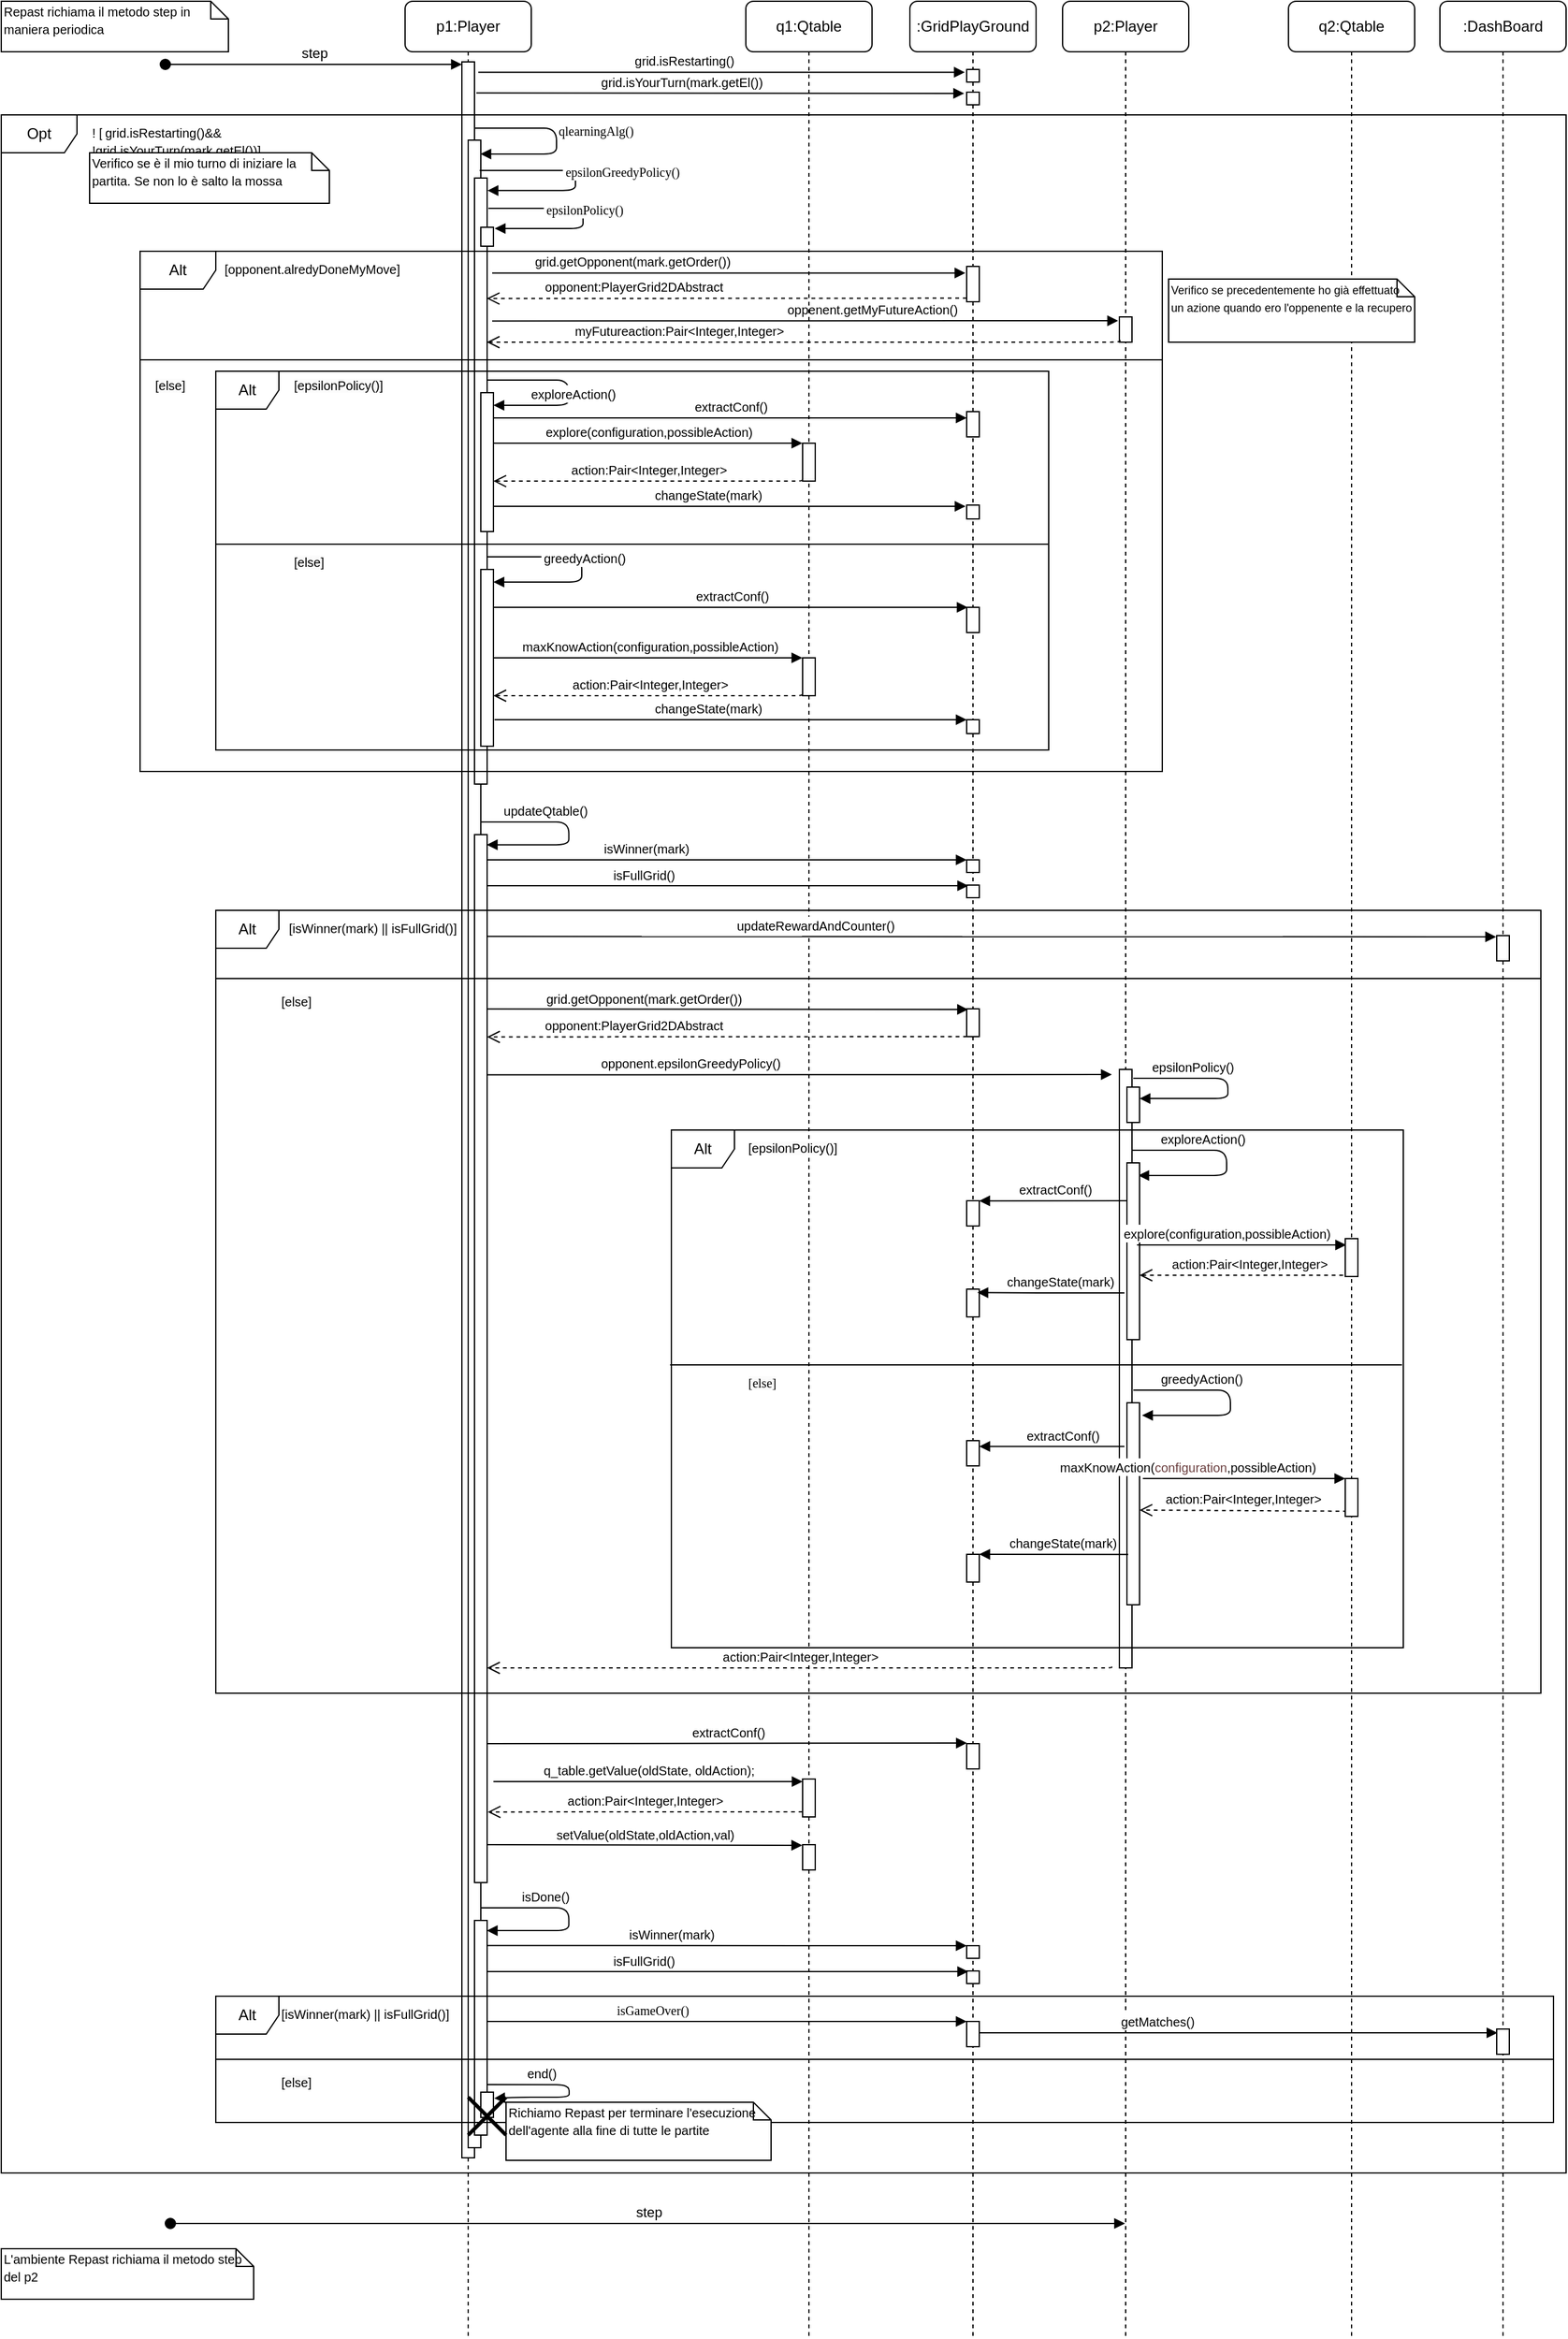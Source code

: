 <mxfile version="26.1.0">
  <diagram name="Page-1" id="13e1069c-82ec-6db2-03f1-153e76fe0fe0">
    <mxGraphModel dx="2458" dy="545" grid="1" gridSize="10" guides="1" tooltips="1" connect="1" arrows="1" fold="1" page="1" pageScale="1" pageWidth="1100" pageHeight="850" background="none" math="0" shadow="0">
      <root>
        <mxCell id="0" />
        <mxCell id="1" parent="0" />
        <mxCell id="ylw8u2AN5-Jj1cHg0nZG-46" value="&lt;font face=&quot;Helvetica&quot;&gt;:DashBoard&lt;/font&gt;" style="shape=umlLifeline;perimeter=lifelinePerimeter;whiteSpace=wrap;html=1;container=1;collapsible=0;recursiveResize=0;outlineConnect=0;rounded=1;shadow=0;comic=0;labelBackgroundColor=none;strokeWidth=1;fontFamily=Verdana;fontSize=12;align=center;" parent="1" vertex="1">
          <mxGeometry x="920" y="80" width="100" height="1850" as="geometry" />
        </mxCell>
        <mxCell id="ylw8u2AN5-Jj1cHg0nZG-50" value="" style="html=1;points=[];perimeter=orthogonalPerimeter;rounded=0;shadow=0;comic=0;labelBackgroundColor=none;strokeWidth=1;fontFamily=Verdana;fontSize=12;align=center;" parent="ylw8u2AN5-Jj1cHg0nZG-46" vertex="1">
          <mxGeometry x="45" y="740" width="10" height="20" as="geometry" />
        </mxCell>
        <mxCell id="7baba1c4bc27f4b0-2" value="&lt;font face=&quot;Helvetica&quot;&gt;q1:Qtable&lt;/font&gt;" style="shape=umlLifeline;perimeter=lifelinePerimeter;whiteSpace=wrap;html=1;container=1;collapsible=0;recursiveResize=0;outlineConnect=0;rounded=1;shadow=0;comic=0;labelBackgroundColor=none;strokeWidth=1;fontFamily=Verdana;fontSize=12;align=center;" parent="1" vertex="1">
          <mxGeometry x="370" y="80" width="100" height="1850" as="geometry" />
        </mxCell>
        <mxCell id="ylw8u2AN5-Jj1cHg0nZG-176" value="&lt;span style=&quot;padding: 0px 0px 0px 2px;&quot;&gt;&lt;font face=&quot;Helvetica&quot; style=&quot;font-size: 10px;&quot;&gt;&lt;font style=&quot;&quot;&gt;extractConf&lt;/font&gt;&lt;span style=&quot;background-color: rgb(255, 255, 255); white-space-collapse: preserve;&quot;&gt;()&lt;/span&gt;&lt;/font&gt;&lt;/span&gt;" style="html=1;verticalAlign=bottom;endArrow=block;labelBackgroundColor=none;fontFamily=Verdana;fontSize=12;edgeStyle=elbowEdgeStyle;elbow=vertical;entryX=0.014;entryY=-0.064;entryDx=0;entryDy=0;entryPerimeter=0;" parent="7baba1c4bc27f4b0-2" target="ylw8u2AN5-Jj1cHg0nZG-177" edge="1">
          <mxGeometry x="0.0" relative="1" as="geometry">
            <mxPoint x="-205" y="1380" as="sourcePoint" />
            <mxPoint x="171" y="1380" as="targetPoint" />
            <mxPoint as="offset" />
          </mxGeometry>
        </mxCell>
        <mxCell id="ylw8u2AN5-Jj1cHg0nZG-179" value="&lt;span style=&quot;padding: 0px 0px 0px 2px;&quot;&gt;&lt;font face=&quot;Helvetica&quot; style=&quot;font-size: 10px; color: rgb(0, 0, 0);&quot;&gt;setValue(oldState,oldAction,val)&lt;/font&gt;&lt;/span&gt;" style="html=1;verticalAlign=bottom;endArrow=block;labelBackgroundColor=none;fontFamily=Verdana;fontSize=12;edgeStyle=elbowEdgeStyle;elbow=vertical;entryX=-0.031;entryY=0.035;entryDx=0;entryDy=0;entryPerimeter=0;" parent="7baba1c4bc27f4b0-2" target="ylw8u2AN5-Jj1cHg0nZG-182" edge="1">
          <mxGeometry x="-0.005" relative="1" as="geometry">
            <mxPoint x="-205" y="1460" as="sourcePoint" />
            <mxPoint x="40" y="1460" as="targetPoint" />
            <mxPoint as="offset" />
          </mxGeometry>
        </mxCell>
        <mxCell id="ylw8u2AN5-Jj1cHg0nZG-181" value="" style="html=1;points=[];perimeter=orthogonalPerimeter;rounded=0;shadow=0;comic=0;labelBackgroundColor=none;strokeWidth=1;fontFamily=Verdana;fontSize=12;align=center;" parent="7baba1c4bc27f4b0-2" vertex="1">
          <mxGeometry x="45" y="1408" width="10" height="30" as="geometry" />
        </mxCell>
        <mxCell id="ylw8u2AN5-Jj1cHg0nZG-182" value="" style="html=1;points=[];perimeter=orthogonalPerimeter;rounded=0;shadow=0;comic=0;labelBackgroundColor=none;strokeWidth=1;fontFamily=Verdana;fontSize=12;align=center;" parent="7baba1c4bc27f4b0-2" vertex="1">
          <mxGeometry x="45" y="1460" width="10" height="20" as="geometry" />
        </mxCell>
        <mxCell id="ylw8u2AN5-Jj1cHg0nZG-213" value="&lt;span style=&quot;font-family: Helvetica; font-size: 10px; background-color: rgb(255, 255, 255); padding: 0px 0px 0px 2px;&quot;&gt;g&lt;span style=&quot;white-space-collapse: preserve;&quot;&gt;rid.isRestarting()&lt;/span&gt;&lt;/span&gt;" style="html=1;verticalAlign=bottom;endArrow=block;labelBackgroundColor=none;fontFamily=Verdana;fontSize=12;edgeStyle=elbowEdgeStyle;elbow=vertical;" parent="7baba1c4bc27f4b0-2" edge="1">
          <mxGeometry x="-0.162" relative="1" as="geometry">
            <mxPoint x="-212" y="56.2" as="sourcePoint" />
            <mxPoint x="173.5" y="56.0" as="targetPoint" />
            <mxPoint as="offset" />
            <Array as="points">
              <mxPoint x="-60" y="56.2" />
            </Array>
          </mxGeometry>
        </mxCell>
        <mxCell id="kdxK-UM4PNXFCTPkG28J-26" value="&lt;span style=&quot;font-family: Helvetica; font-size: 10px;&quot;&gt;grid.getOpponent(mark.getOrder())&lt;/span&gt;" style="html=1;verticalAlign=bottom;endArrow=block;labelBackgroundColor=none;fontFamily=Verdana;fontSize=12;edgeStyle=elbowEdgeStyle;elbow=vertical;" edge="1" parent="7baba1c4bc27f4b0-2">
          <mxGeometry x="-0.408" relative="1" as="geometry">
            <mxPoint x="-201" y="215.2" as="sourcePoint" />
            <mxPoint x="174" y="215" as="targetPoint" />
            <mxPoint as="offset" />
            <Array as="points">
              <mxPoint x="-49" y="215.2" />
            </Array>
          </mxGeometry>
        </mxCell>
        <mxCell id="7baba1c4bc27f4b0-3" value="&lt;font face=&quot;Helvetica&quot; style=&quot;font-size: 12px;&quot;&gt;:Grid&lt;span style=&quot;white-space: pre; background-color: rgb(255, 255, 255);&quot;&gt;PlayGround&lt;/span&gt;&lt;/font&gt;" style="shape=umlLifeline;perimeter=lifelinePerimeter;whiteSpace=wrap;html=1;container=1;collapsible=0;recursiveResize=0;outlineConnect=0;rounded=1;shadow=0;comic=0;labelBackgroundColor=none;strokeWidth=1;fontFamily=Verdana;fontSize=12;align=center;" parent="1" vertex="1">
          <mxGeometry x="500" y="80" width="100" height="1850" as="geometry" />
        </mxCell>
        <mxCell id="ylw8u2AN5-Jj1cHg0nZG-21" value="" style="html=1;points=[];perimeter=orthogonalPerimeter;rounded=0;shadow=0;comic=0;labelBackgroundColor=none;strokeWidth=1;fontFamily=Verdana;fontSize=12;align=center;" parent="7baba1c4bc27f4b0-3" vertex="1">
          <mxGeometry x="45" y="680" width="10" height="10" as="geometry" />
        </mxCell>
        <mxCell id="ylw8u2AN5-Jj1cHg0nZG-170" value="" style="html=1;points=[];perimeter=orthogonalPerimeter;rounded=0;shadow=0;comic=0;labelBackgroundColor=none;strokeWidth=1;fontFamily=Verdana;fontSize=12;align=center;" parent="7baba1c4bc27f4b0-3" vertex="1">
          <mxGeometry x="45" y="1230" width="10" height="22" as="geometry" />
        </mxCell>
        <mxCell id="ylw8u2AN5-Jj1cHg0nZG-177" value="" style="html=1;points=[];perimeter=orthogonalPerimeter;rounded=0;shadow=0;comic=0;labelBackgroundColor=none;strokeWidth=1;fontFamily=Verdana;fontSize=12;align=center;" parent="7baba1c4bc27f4b0-3" vertex="1">
          <mxGeometry x="45" y="1380" width="10" height="20" as="geometry" />
        </mxCell>
        <mxCell id="ylw8u2AN5-Jj1cHg0nZG-211" value="" style="html=1;points=[];perimeter=orthogonalPerimeter;rounded=0;shadow=0;comic=0;labelBackgroundColor=none;strokeWidth=1;fontFamily=Verdana;fontSize=12;align=center;" parent="7baba1c4bc27f4b0-3" vertex="1">
          <mxGeometry x="45" y="54" width="10" height="10" as="geometry" />
        </mxCell>
        <mxCell id="ylw8u2AN5-Jj1cHg0nZG-218" value="" style="html=1;points=[];perimeter=orthogonalPerimeter;rounded=0;shadow=0;comic=0;labelBackgroundColor=none;strokeWidth=1;fontFamily=Verdana;fontSize=12;align=center;" parent="7baba1c4bc27f4b0-3" vertex="1">
          <mxGeometry x="45" y="72" width="10" height="10" as="geometry" />
        </mxCell>
        <mxCell id="ylw8u2AN5-Jj1cHg0nZG-160" value="" style="html=1;points=[];perimeter=orthogonalPerimeter;rounded=0;shadow=0;comic=0;labelBackgroundColor=none;strokeWidth=1;fontFamily=Verdana;fontSize=12;align=center;" parent="7baba1c4bc27f4b0-3" vertex="1">
          <mxGeometry x="45" y="1140" width="10" height="20" as="geometry" />
        </mxCell>
        <mxCell id="7baba1c4bc27f4b0-4" value="&lt;font face=&quot;Helvetica&quot;&gt;p2:Player&lt;/font&gt;" style="shape=umlLifeline;perimeter=lifelinePerimeter;whiteSpace=wrap;html=1;container=1;collapsible=0;recursiveResize=0;outlineConnect=0;rounded=1;shadow=0;comic=0;labelBackgroundColor=none;strokeWidth=1;fontFamily=Verdana;fontSize=12;align=center;" parent="1" vertex="1">
          <mxGeometry x="621" y="80" width="100" height="1850" as="geometry" />
        </mxCell>
        <mxCell id="7baba1c4bc27f4b0-8" value="&lt;font face=&quot;Helvetica&quot;&gt;p1:Player&lt;/font&gt;" style="shape=umlLifeline;perimeter=lifelinePerimeter;whiteSpace=wrap;html=1;container=1;collapsible=0;recursiveResize=0;outlineConnect=0;rounded=1;shadow=0;comic=0;labelBackgroundColor=none;strokeWidth=1;fontFamily=Verdana;fontSize=12;align=center;" parent="1" vertex="1">
          <mxGeometry x="100" y="80" width="100" height="1850" as="geometry" />
        </mxCell>
        <mxCell id="7baba1c4bc27f4b0-9" value="" style="html=1;points=[];perimeter=orthogonalPerimeter;rounded=0;shadow=0;comic=0;labelBackgroundColor=none;strokeWidth=1;fontFamily=Verdana;fontSize=12;align=center;" parent="7baba1c4bc27f4b0-8" vertex="1">
          <mxGeometry x="45" y="48" width="10" height="1660" as="geometry" />
        </mxCell>
        <mxCell id="ylw8u2AN5-Jj1cHg0nZG-3" value="" style="html=1;points=[];perimeter=orthogonalPerimeter;rounded=0;shadow=0;comic=0;labelBackgroundColor=none;strokeWidth=1;fontFamily=Verdana;fontSize=12;align=center;" parent="7baba1c4bc27f4b0-8" vertex="1">
          <mxGeometry x="50" y="110" width="10" height="1590" as="geometry" />
        </mxCell>
        <mxCell id="ylw8u2AN5-Jj1cHg0nZG-6" value="" style="html=1;points=[];perimeter=orthogonalPerimeter;rounded=0;shadow=0;comic=0;labelBackgroundColor=none;strokeWidth=1;fontFamily=Verdana;fontSize=12;align=center;" parent="7baba1c4bc27f4b0-8" vertex="1">
          <mxGeometry x="55" y="140" width="10" height="480" as="geometry" />
        </mxCell>
        <mxCell id="ylw8u2AN5-Jj1cHg0nZG-26" value="Alt" style="shape=umlFrame;whiteSpace=wrap;html=1;pointerEvents=0;width=50;height=30;" parent="7baba1c4bc27f4b0-8" vertex="1">
          <mxGeometry x="-150" y="293" width="660" height="300" as="geometry" />
        </mxCell>
        <mxCell id="7baba1c4bc27f4b0-10" value="" style="html=1;points=[];perimeter=orthogonalPerimeter;rounded=0;shadow=0;comic=0;labelBackgroundColor=none;strokeWidth=1;fontFamily=Verdana;fontSize=12;align=center;" parent="7baba1c4bc27f4b0-8" vertex="1">
          <mxGeometry x="315" y="520" width="10" height="30" as="geometry" />
        </mxCell>
        <mxCell id="7baba1c4bc27f4b0-13" value="" style="html=1;points=[];perimeter=orthogonalPerimeter;rounded=0;shadow=0;comic=0;labelBackgroundColor=none;strokeWidth=1;fontFamily=Verdana;fontSize=12;align=center;" parent="7baba1c4bc27f4b0-8" vertex="1">
          <mxGeometry x="445" y="480" width="10" height="20" as="geometry" />
        </mxCell>
        <mxCell id="ylw8u2AN5-Jj1cHg0nZG-13" value="" style="html=1;points=[];perimeter=orthogonalPerimeter;rounded=0;shadow=0;comic=0;labelBackgroundColor=none;strokeWidth=1;fontFamily=Verdana;fontSize=12;align=center;" parent="7baba1c4bc27f4b0-8" vertex="1">
          <mxGeometry x="445" y="569" width="10" height="11" as="geometry" />
        </mxCell>
        <mxCell id="ylw8u2AN5-Jj1cHg0nZG-8" value="" style="html=1;points=[];perimeter=orthogonalPerimeter;rounded=0;shadow=0;comic=0;labelBackgroundColor=none;strokeWidth=1;fontFamily=Verdana;fontSize=12;align=center;" parent="7baba1c4bc27f4b0-8" vertex="1">
          <mxGeometry x="60" y="450" width="10" height="140" as="geometry" />
        </mxCell>
        <mxCell id="ylw8u2AN5-Jj1cHg0nZG-9" value="&lt;span style=&quot;padding: 0px 0px 0px 2px;&quot;&gt;&lt;span style=&quot;padding: 0px 0px 0px 2px; background-color: rgb(255, 255, 255);&quot;&gt;&lt;font face=&quot;Helvetica&quot; style=&quot;font-size: 10px;&quot;&gt;greedyAction()&lt;/font&gt;&lt;/span&gt;&lt;/span&gt;" style="html=1;verticalAlign=bottom;endArrow=block;labelBackgroundColor=none;fontFamily=Verdana;fontSize=12;edgeStyle=orthogonalEdgeStyle;elbow=vertical;" parent="7baba1c4bc27f4b0-8" edge="1">
          <mxGeometry x="0.03" relative="1" as="geometry">
            <mxPoint x="65" y="440" as="sourcePoint" />
            <mxPoint x="70" y="460" as="targetPoint" />
            <Array as="points">
              <mxPoint x="65" y="440" />
              <mxPoint x="140" y="440" />
              <mxPoint x="140" y="460" />
            </Array>
            <mxPoint as="offset" />
          </mxGeometry>
        </mxCell>
        <mxCell id="ylw8u2AN5-Jj1cHg0nZG-11" value="&lt;span style=&quot;padding: 0px 0px 0px 2px; background-color: rgb(255, 255, 255);&quot;&gt;&lt;font face=&quot;Helvetica&quot; style=&quot;font-size: 10px;&quot;&gt;&lt;font style=&quot;&quot;&gt;extractConf&lt;/font&gt;&lt;span style=&quot;white-space-collapse: preserve;&quot;&gt;()&lt;/span&gt;&lt;/font&gt;&lt;/span&gt;" style="html=1;verticalAlign=bottom;endArrow=block;labelBackgroundColor=none;fontFamily=Verdana;fontSize=12;edgeStyle=elbowEdgeStyle;elbow=vertical;entryX=0.079;entryY=0.001;entryDx=0;entryDy=0;entryPerimeter=0;" parent="7baba1c4bc27f4b0-8" target="7baba1c4bc27f4b0-13" edge="1">
          <mxGeometry x="-0.001" relative="1" as="geometry">
            <mxPoint x="70" y="480" as="sourcePoint" />
            <mxPoint x="330" y="479" as="targetPoint" />
            <mxPoint as="offset" />
          </mxGeometry>
        </mxCell>
        <mxCell id="ylw8u2AN5-Jj1cHg0nZG-12" value="&lt;span style=&quot;padding: 0px 0px 0px 2px;&quot;&gt;&lt;span style=&quot;background-color: rgb(255, 255, 255);&quot;&gt;&lt;font face=&quot;Helvetica&quot; style=&quot;color: rgb(0, 0, 0); font-size: 10px;&quot;&gt;maxKnowAction(configuration,&lt;font style=&quot;&quot;&gt;possibleAction&lt;/font&gt;)&lt;/font&gt;&lt;/span&gt;&lt;/span&gt;" style="html=1;verticalAlign=bottom;endArrow=block;labelBackgroundColor=none;fontFamily=Verdana;fontSize=12;edgeStyle=elbowEdgeStyle;elbow=vertical;entryX=-0.021;entryY=-0.01;entryDx=0;entryDy=0;entryPerimeter=0;" parent="7baba1c4bc27f4b0-8" target="7baba1c4bc27f4b0-10" edge="1">
          <mxGeometry x="0.002" relative="1" as="geometry">
            <mxPoint x="70" y="520" as="sourcePoint" />
            <mxPoint x="280" y="520" as="targetPoint" />
            <mxPoint as="offset" />
          </mxGeometry>
        </mxCell>
        <mxCell id="ylw8u2AN5-Jj1cHg0nZG-14" value="&lt;font face=&quot;Helvetica&quot; style=&quot;font-size: 10px; background-color: rgb(255, 255, 255);&quot;&gt;&lt;span style=&quot;padding: 0px 0px 0px 2px;&quot;&gt;&lt;span style=&quot;white-space-collapse: preserve;&quot;&gt;action:Pair&amp;lt;Integer,Integer&amp;gt;&lt;/span&gt;&lt;/span&gt;&lt;/font&gt;" style="html=1;verticalAlign=bottom;endArrow=open;dashed=1;endSize=8;labelBackgroundColor=none;fontFamily=Verdana;fontSize=12;edgeStyle=elbowEdgeStyle;elbow=vertical;exitX=-0.042;exitY=0.96;exitDx=0;exitDy=0;exitPerimeter=0;" parent="7baba1c4bc27f4b0-8" source="7baba1c4bc27f4b0-10" edge="1">
          <mxGeometry x="0.001" relative="1" as="geometry">
            <mxPoint x="70" y="550" as="targetPoint" />
            <Array as="points">
              <mxPoint x="180" y="550" />
            </Array>
            <mxPoint x="445" y="580" as="sourcePoint" />
            <mxPoint as="offset" />
          </mxGeometry>
        </mxCell>
        <mxCell id="ylw8u2AN5-Jj1cHg0nZG-15" value="&lt;span style=&quot;padding: 0px 0px 0px 2px;&quot;&gt;&lt;font face=&quot;Helvetica&quot; style=&quot;font-size: 10px;&quot;&gt;changeState(mark)&lt;/font&gt;&lt;/span&gt;" style="html=1;verticalAlign=bottom;endArrow=block;labelBackgroundColor=none;fontFamily=Verdana;fontSize=12;edgeStyle=elbowEdgeStyle;elbow=vertical;entryX=-0.088;entryY=0.06;entryDx=0;entryDy=0;entryPerimeter=0;" parent="7baba1c4bc27f4b0-8" edge="1">
          <mxGeometry x="-0.101" relative="1" as="geometry">
            <mxPoint x="70.88" y="569" as="sourcePoint" />
            <mxPoint x="445.0" y="569.2" as="targetPoint" />
            <mxPoint as="offset" />
          </mxGeometry>
        </mxCell>
        <mxCell id="ylw8u2AN5-Jj1cHg0nZG-27" value="" style="html=1;points=[];perimeter=orthogonalPerimeter;rounded=0;shadow=0;comic=0;labelBackgroundColor=none;strokeWidth=1;fontFamily=Verdana;fontSize=12;align=center;" parent="7baba1c4bc27f4b0-8" vertex="1">
          <mxGeometry x="60" y="179" width="10" height="15" as="geometry" />
        </mxCell>
        <mxCell id="ylw8u2AN5-Jj1cHg0nZG-19" value="&lt;span style=&quot;padding: 0px 0px 0px 2px;&quot;&gt;&lt;font face=&quot;Helvetica&quot; style=&quot;font-size: 10px;&quot;&gt;isWinner(mark)&lt;/font&gt;&lt;/span&gt;" style="html=1;verticalAlign=bottom;endArrow=block;labelBackgroundColor=none;fontFamily=Verdana;fontSize=12;edgeStyle=elbowEdgeStyle;elbow=vertical;entryX=0;entryY=0.009;entryDx=0;entryDy=0;entryPerimeter=0;" parent="7baba1c4bc27f4b0-8" target="ylw8u2AN5-Jj1cHg0nZG-21" edge="1">
          <mxGeometry x="-0.324" relative="1" as="geometry">
            <mxPoint x="60" y="680.04" as="sourcePoint" />
            <mxPoint x="440" y="680" as="targetPoint" />
            <mxPoint as="offset" />
          </mxGeometry>
        </mxCell>
        <mxCell id="ylw8u2AN5-Jj1cHg0nZG-17" value="" style="html=1;points=[];perimeter=orthogonalPerimeter;rounded=0;shadow=0;comic=0;labelBackgroundColor=none;strokeWidth=1;fontFamily=Verdana;fontSize=12;align=center;" parent="7baba1c4bc27f4b0-8" vertex="1">
          <mxGeometry x="55" y="660.04" width="10" height="829.96" as="geometry" />
        </mxCell>
        <mxCell id="ylw8u2AN5-Jj1cHg0nZG-18" value="&lt;span style=&quot;padding: 0px 0px 0px 2px;&quot;&gt;&lt;span style=&quot;padding: 0px 0px 0px 2px;&quot;&gt;&lt;font face=&quot;Helvetica&quot; style=&quot;font-size: 10px;&quot;&gt;updateQtable()&lt;/font&gt;&lt;/span&gt;&lt;/span&gt;" style="html=1;verticalAlign=bottom;endArrow=block;labelBackgroundColor=none;fontFamily=Verdana;fontSize=12;edgeStyle=orthogonalEdgeStyle;elbow=vertical;exitX=1.026;exitY=0.553;exitDx=0;exitDy=0;exitPerimeter=0;" parent="7baba1c4bc27f4b0-8" edge="1">
          <mxGeometry x="-0.357" relative="1" as="geometry">
            <mxPoint x="60" y="650.04" as="sourcePoint" />
            <mxPoint x="64.74" y="668.08" as="targetPoint" />
            <Array as="points">
              <mxPoint x="129.74" y="650.08" />
              <mxPoint x="129.74" y="668.08" />
            </Array>
            <mxPoint as="offset" />
          </mxGeometry>
        </mxCell>
        <mxCell id="ylw8u2AN5-Jj1cHg0nZG-34" value="&lt;span style=&quot;padding: 0px 0px 0px 2px;&quot;&gt;&lt;span style=&quot;padding: 0px 0px 0px 2px; background-color: rgb(255, 255, 255);&quot;&gt;&lt;font face=&quot;Helvetica&quot; style=&quot;font-size: 10px;&quot;&gt;&lt;span style=&quot;padding: 0px 0px 0px 2px;&quot;&gt;&lt;font style=&quot;&quot;&gt;exploreAction&lt;/font&gt;&lt;/span&gt;&lt;font&gt;()&lt;/font&gt;&lt;/font&gt;&lt;/span&gt;&lt;/span&gt;" style="html=1;verticalAlign=bottom;endArrow=block;labelBackgroundColor=none;fontFamily=Verdana;fontSize=12;edgeStyle=orthogonalEdgeStyle;elbow=vertical;" parent="7baba1c4bc27f4b0-8" edge="1">
          <mxGeometry x="0.172" relative="1" as="geometry">
            <mxPoint x="65" y="300" as="sourcePoint" />
            <mxPoint x="70" y="320" as="targetPoint" />
            <Array as="points">
              <mxPoint x="130" y="300" />
              <mxPoint x="130" y="320" />
            </Array>
            <mxPoint as="offset" />
          </mxGeometry>
        </mxCell>
        <mxCell id="ylw8u2AN5-Jj1cHg0nZG-35" value="&lt;span style=&quot;padding: 0px 0px 0px 2px; background-color: rgb(255, 255, 255);&quot;&gt;&lt;font face=&quot;Helvetica&quot; style=&quot;font-size: 10px;&quot;&gt;&lt;font style=&quot;&quot;&gt;extractConf&lt;/font&gt;&lt;span style=&quot;white-space-collapse: preserve;&quot;&gt;()&lt;/span&gt;&lt;/font&gt;&lt;/span&gt;" style="html=1;verticalAlign=bottom;endArrow=block;labelBackgroundColor=none;fontFamily=Verdana;fontSize=12;edgeStyle=elbowEdgeStyle;elbow=vertical;" parent="7baba1c4bc27f4b0-8" edge="1">
          <mxGeometry x="-0.001" relative="1" as="geometry">
            <mxPoint x="68" y="330" as="sourcePoint" />
            <mxPoint x="445" y="330" as="targetPoint" />
            <mxPoint as="offset" />
            <Array as="points">
              <mxPoint x="230" y="330" />
              <mxPoint x="360" y="320" />
            </Array>
          </mxGeometry>
        </mxCell>
        <mxCell id="ylw8u2AN5-Jj1cHg0nZG-36" value="&lt;span style=&quot;padding: 0px 0px 0px 2px;&quot;&gt;&lt;span style=&quot;background-color: rgb(255, 255, 255);&quot;&gt;&lt;font face=&quot;Helvetica&quot; style=&quot;color: rgb(0, 0, 0); font-size: 10px;&quot;&gt;explore(configuration,&lt;font style=&quot;&quot;&gt;possibleAction&lt;/font&gt;)&lt;/font&gt;&lt;/span&gt;&lt;/span&gt;" style="html=1;verticalAlign=bottom;endArrow=block;labelBackgroundColor=none;fontFamily=Verdana;fontSize=12;edgeStyle=elbowEdgeStyle;elbow=vertical;entryX=-0.021;entryY=-0.01;entryDx=0;entryDy=0;entryPerimeter=0;" parent="7baba1c4bc27f4b0-8" target="ylw8u2AN5-Jj1cHg0nZG-30" edge="1">
          <mxGeometry x="-0.004" relative="1" as="geometry">
            <mxPoint x="70" y="350.04" as="sourcePoint" />
            <mxPoint x="280" y="350.04" as="targetPoint" />
            <mxPoint as="offset" />
          </mxGeometry>
        </mxCell>
        <mxCell id="ylw8u2AN5-Jj1cHg0nZG-37" value="&lt;span style=&quot;font-family: Helvetica; font-size: 10px; white-space-collapse: preserve; background-color: rgb(255, 255, 255);&quot;&gt;action:Pair&amp;lt;Integer,Integer&amp;gt;&lt;/span&gt;" style="html=1;verticalAlign=bottom;endArrow=open;dashed=1;endSize=8;labelBackgroundColor=none;fontFamily=Verdana;fontSize=12;edgeStyle=elbowEdgeStyle;elbow=vertical;exitX=-0.042;exitY=0.96;exitDx=0;exitDy=0;exitPerimeter=0;" parent="7baba1c4bc27f4b0-8" source="ylw8u2AN5-Jj1cHg0nZG-30" edge="1">
          <mxGeometry x="0.001" relative="1" as="geometry">
            <mxPoint x="70" y="380.04" as="targetPoint" />
            <Array as="points">
              <mxPoint x="180" y="380.04" />
            </Array>
            <mxPoint x="445" y="410.04" as="sourcePoint" />
            <mxPoint as="offset" />
          </mxGeometry>
        </mxCell>
        <mxCell id="ylw8u2AN5-Jj1cHg0nZG-38" value="&lt;span style=&quot;padding: 0px 0px 0px 2px;&quot;&gt;&lt;font face=&quot;Helvetica&quot; style=&quot;font-size: 10px;&quot;&gt;changeState(mark)&lt;/font&gt;&lt;/span&gt;" style="html=1;verticalAlign=bottom;endArrow=block;labelBackgroundColor=none;fontFamily=Verdana;fontSize=12;edgeStyle=elbowEdgeStyle;elbow=vertical;entryX=-0.088;entryY=0.06;entryDx=0;entryDy=0;entryPerimeter=0;" parent="7baba1c4bc27f4b0-8" target="ylw8u2AN5-Jj1cHg0nZG-32" edge="1">
          <mxGeometry x="-0.101" relative="1" as="geometry">
            <mxPoint x="70" y="400" as="sourcePoint" />
            <mxPoint x="440" y="400.04" as="targetPoint" />
            <mxPoint as="offset" />
          </mxGeometry>
        </mxCell>
        <mxCell id="ylw8u2AN5-Jj1cHg0nZG-30" value="" style="html=1;points=[];perimeter=orthogonalPerimeter;rounded=0;shadow=0;comic=0;labelBackgroundColor=none;strokeWidth=1;fontFamily=Verdana;fontSize=12;align=center;" parent="7baba1c4bc27f4b0-8" vertex="1">
          <mxGeometry x="315" y="350.04" width="10" height="30" as="geometry" />
        </mxCell>
        <mxCell id="ylw8u2AN5-Jj1cHg0nZG-31" value="" style="html=1;points=[];perimeter=orthogonalPerimeter;rounded=0;shadow=0;comic=0;labelBackgroundColor=none;strokeWidth=1;fontFamily=Verdana;fontSize=12;align=center;" parent="7baba1c4bc27f4b0-8" vertex="1">
          <mxGeometry x="445" y="325.0" width="10" height="20" as="geometry" />
        </mxCell>
        <mxCell id="ylw8u2AN5-Jj1cHg0nZG-32" value="" style="html=1;points=[];perimeter=orthogonalPerimeter;rounded=0;shadow=0;comic=0;labelBackgroundColor=none;strokeWidth=1;fontFamily=Verdana;fontSize=12;align=center;" parent="7baba1c4bc27f4b0-8" vertex="1">
          <mxGeometry x="445" y="399.04" width="10" height="10.96" as="geometry" />
        </mxCell>
        <mxCell id="ylw8u2AN5-Jj1cHg0nZG-33" value="" style="html=1;points=[];perimeter=orthogonalPerimeter;rounded=0;shadow=0;comic=0;labelBackgroundColor=none;strokeWidth=1;fontFamily=Verdana;fontSize=12;align=center;" parent="7baba1c4bc27f4b0-8" vertex="1">
          <mxGeometry x="60" y="310" width="10" height="110" as="geometry" />
        </mxCell>
        <mxCell id="ylw8u2AN5-Jj1cHg0nZG-39" value="" style="line;strokeWidth=1;fillColor=none;align=left;verticalAlign=middle;spacingTop=-1;spacingLeft=3;spacingRight=3;rotatable=0;labelPosition=right;points=[];portConstraint=eastwest;strokeColor=inherit;" parent="7baba1c4bc27f4b0-8" vertex="1">
          <mxGeometry x="-150" y="426" width="660" height="8" as="geometry" />
        </mxCell>
        <mxCell id="ylw8u2AN5-Jj1cHg0nZG-22" value="" style="html=1;points=[];perimeter=orthogonalPerimeter;rounded=0;shadow=0;comic=0;labelBackgroundColor=none;strokeWidth=1;fontFamily=Verdana;fontSize=12;align=center;" parent="7baba1c4bc27f4b0-8" vertex="1">
          <mxGeometry x="445" y="700" width="10" height="10" as="geometry" />
        </mxCell>
        <mxCell id="ylw8u2AN5-Jj1cHg0nZG-20" value="&lt;span style=&quot;padding: 0px 0px 0px 2px;&quot;&gt;&lt;font face=&quot;Helvetica&quot; style=&quot;font-size: 10px;&quot;&gt;isFullGrid()&lt;/font&gt;&lt;/span&gt;" style="html=1;verticalAlign=bottom;endArrow=block;labelBackgroundColor=none;fontFamily=Verdana;fontSize=12;edgeStyle=elbowEdgeStyle;elbow=vertical;entryX=0.121;entryY=0.007;entryDx=0;entryDy=0;entryPerimeter=0;exitX=1.383;exitY=0.297;exitDx=0;exitDy=0;exitPerimeter=0;" parent="7baba1c4bc27f4b0-8" target="ylw8u2AN5-Jj1cHg0nZG-22" edge="1">
          <mxGeometry x="-0.352" relative="1" as="geometry">
            <mxPoint x="65.0" y="700.518" as="sourcePoint" />
            <mxPoint x="440.17" y="700.11" as="targetPoint" />
            <mxPoint as="offset" />
          </mxGeometry>
        </mxCell>
        <mxCell id="ylw8u2AN5-Jj1cHg0nZG-43" value="Alt" style="shape=umlFrame;whiteSpace=wrap;html=1;pointerEvents=0;width=50;height=30;" parent="7baba1c4bc27f4b0-8" vertex="1">
          <mxGeometry x="-150" y="720" width="1050" height="620" as="geometry" />
        </mxCell>
        <mxCell id="ylw8u2AN5-Jj1cHg0nZG-49" value="&lt;span style=&quot;padding: 0px 0px 0px 2px; background-color: rgb(255, 255, 255);&quot;&gt;&lt;font face=&quot;Helvetica&quot; style=&quot;font-size: 10px;&quot;&gt;updateRewardAndCounter()&lt;/font&gt;&lt;/span&gt;" style="html=1;verticalAlign=bottom;endArrow=block;labelBackgroundColor=none;fontFamily=Verdana;fontSize=12;edgeStyle=elbowEdgeStyle;elbow=vertical;entryX=-0.046;entryY=0.058;entryDx=0;entryDy=0;entryPerimeter=0;exitX=0.999;exitY=0.234;exitDx=0;exitDy=0;exitPerimeter=0;" parent="7baba1c4bc27f4b0-8" target="ylw8u2AN5-Jj1cHg0nZG-50" edge="1">
          <mxGeometry x="-0.353" relative="1" as="geometry">
            <mxPoint x="65.0" y="740.651" as="sourcePoint" />
            <mxPoint x="830.01" y="740" as="targetPoint" />
            <mxPoint as="offset" />
          </mxGeometry>
        </mxCell>
        <mxCell id="ylw8u2AN5-Jj1cHg0nZG-53" value="" style="line;strokeWidth=1;fillColor=none;align=left;verticalAlign=middle;spacingTop=-1;spacingLeft=3;spacingRight=3;rotatable=0;labelPosition=right;points=[];portConstraint=eastwest;strokeColor=inherit;" parent="7baba1c4bc27f4b0-8" vertex="1">
          <mxGeometry x="-150" y="770" width="1050" height="8" as="geometry" />
        </mxCell>
        <mxCell id="ylw8u2AN5-Jj1cHg0nZG-54" value="&lt;span style=&quot;color: rgb(0, 0, 0); font-size: 10px; font-style: normal; font-variant-ligatures: normal; font-variant-caps: normal; font-weight: 400; letter-spacing: normal; orphans: 2; text-align: center; text-indent: 0px; text-transform: none; widows: 2; word-spacing: 0px; -webkit-text-stroke-width: 0px; white-space: nowrap; background-color: rgb(251, 251, 251); text-decoration-thickness: initial; text-decoration-style: initial; text-decoration-color: initial; float: none; display: inline !important;&quot;&gt;&lt;font face=&quot;Helvetica&quot;&gt;[else]&lt;/font&gt;&lt;/span&gt;" style="text;whiteSpace=wrap;html=1;" parent="7baba1c4bc27f4b0-8" vertex="1">
          <mxGeometry x="-100" y="778" width="80" height="30" as="geometry" />
        </mxCell>
        <mxCell id="ylw8u2AN5-Jj1cHg0nZG-55" value="" style="html=1;points=[];perimeter=orthogonalPerimeter;rounded=0;shadow=0;comic=0;labelBackgroundColor=none;strokeWidth=1;fontFamily=Verdana;fontSize=12;align=center;" parent="7baba1c4bc27f4b0-8" vertex="1">
          <mxGeometry x="445" y="798" width="10" height="22" as="geometry" />
        </mxCell>
        <mxCell id="ylw8u2AN5-Jj1cHg0nZG-56" value="&lt;span style=&quot;padding: 0px 0px 0px 2px;&quot;&gt;&lt;font face=&quot;Helvetica&quot; style=&quot;font-size: 10px;&quot;&gt;grid.getOpponent(mark.getOrder())&lt;/font&gt;&lt;/span&gt;" style="html=1;verticalAlign=bottom;endArrow=block;labelBackgroundColor=none;fontFamily=Verdana;fontSize=12;edgeStyle=elbowEdgeStyle;elbow=vertical;exitX=0.999;exitY=0.234;exitDx=0;exitDy=0;exitPerimeter=0;entryX=0.107;entryY=0.039;entryDx=0;entryDy=0;entryPerimeter=0;" parent="7baba1c4bc27f4b0-8" target="ylw8u2AN5-Jj1cHg0nZG-55" edge="1">
          <mxGeometry x="-0.354" relative="1" as="geometry">
            <mxPoint x="65.0" y="798.081" as="sourcePoint" />
            <mxPoint x="440" y="798" as="targetPoint" />
            <mxPoint as="offset" />
          </mxGeometry>
        </mxCell>
        <mxCell id="ylw8u2AN5-Jj1cHg0nZG-57" value="&lt;span style=&quot;padding: 0px 0px 0px 2px;&quot;&gt;&lt;span style=&quot;white-space-collapse: preserve; background-color: rgb(255, 255, 255);&quot;&gt;&lt;font face=&quot;Helvetica&quot; style=&quot;font-size: 10px; color: rgb(0, 0, 0);&quot;&gt;opponent.epsilonGreedyPolicy()&lt;/font&gt;&lt;/span&gt;&lt;/span&gt;" style="html=1;verticalAlign=bottom;endArrow=block;labelBackgroundColor=none;fontFamily=Verdana;fontSize=12;edgeStyle=elbowEdgeStyle;elbow=vertical;exitX=0.999;exitY=0.234;exitDx=0;exitDy=0;exitPerimeter=0;" parent="7baba1c4bc27f4b0-8" edge="1">
          <mxGeometry x="-0.352" relative="1" as="geometry">
            <mxPoint x="65.0" y="850.271" as="sourcePoint" />
            <mxPoint x="560" y="850" as="targetPoint" />
            <mxPoint as="offset" />
          </mxGeometry>
        </mxCell>
        <mxCell id="ylw8u2AN5-Jj1cHg0nZG-59" value="&lt;span style=&quot;padding: 0px 0px 0px 2px;&quot;&gt;&lt;font face=&quot;Helvetica&quot; style=&quot;font-size: 10px;&quot;&gt;opponent:PlayerGrid2DAbstract&lt;/font&gt;&lt;/span&gt;" style="html=1;verticalAlign=bottom;endArrow=open;dashed=1;endSize=8;labelBackgroundColor=none;fontFamily=Verdana;fontSize=12;edgeStyle=elbowEdgeStyle;elbow=vertical;exitX=0.027;exitY=0.711;exitDx=0;exitDy=0;exitPerimeter=0;" parent="7baba1c4bc27f4b0-8" edge="1">
          <mxGeometry x="0.396" relative="1" as="geometry">
            <mxPoint x="65" y="820.25" as="targetPoint" />
            <Array as="points">
              <mxPoint x="440" y="820.25" />
            </Array>
            <mxPoint x="445.27" y="820.002" as="sourcePoint" />
            <mxPoint as="offset" />
          </mxGeometry>
        </mxCell>
        <mxCell id="ylw8u2AN5-Jj1cHg0nZG-63" value="" style="html=1;points=[];perimeter=orthogonalPerimeter;rounded=0;shadow=0;comic=0;labelBackgroundColor=none;strokeWidth=1;fontFamily=Verdana;fontSize=12;align=center;" parent="7baba1c4bc27f4b0-8" vertex="1">
          <mxGeometry x="566" y="846" width="10" height="474" as="geometry" />
        </mxCell>
        <mxCell id="ylw8u2AN5-Jj1cHg0nZG-66" value="&lt;span style=&quot;padding: 0px 0px 0px 2px;&quot;&gt;&lt;span style=&quot;padding: 0px 0px 0px 2px;&quot;&gt;&lt;font face=&quot;Helvetica&quot; style=&quot;font-size: 10px;&quot;&gt;epsilonPolicy()&lt;/font&gt;&lt;/span&gt;&lt;/span&gt;" style="html=1;verticalAlign=bottom;endArrow=block;labelBackgroundColor=none;fontFamily=Verdana;fontSize=12;edgeStyle=orthogonalEdgeStyle;elbow=vertical;" parent="7baba1c4bc27f4b0-8" edge="1">
          <mxGeometry x="-0.441" relative="1" as="geometry">
            <mxPoint x="577" y="853.02" as="sourcePoint" />
            <mxPoint x="582" y="869.02" as="targetPoint" />
            <Array as="points">
              <mxPoint x="577" y="853.02" />
              <mxPoint x="652" y="853.02" />
              <mxPoint x="652" y="869.02" />
            </Array>
            <mxPoint as="offset" />
          </mxGeometry>
        </mxCell>
        <mxCell id="ylw8u2AN5-Jj1cHg0nZG-175" value="&lt;span style=&quot;font-family: Helvetica; font-size: 10px; white-space-collapse: preserve; background-color: rgb(255, 255, 255);&quot;&gt;action:Pair&amp;lt;Integer,Integer&amp;gt;&lt;/span&gt;" style="html=1;verticalAlign=bottom;endArrow=open;dashed=1;endSize=8;labelBackgroundColor=none;fontFamily=Verdana;fontSize=12;edgeStyle=elbowEdgeStyle;elbow=vertical;exitX=-0.042;exitY=0.96;exitDx=0;exitDy=0;exitPerimeter=0;" parent="7baba1c4bc27f4b0-8" edge="1">
          <mxGeometry relative="1" as="geometry">
            <mxPoint x="65" y="1320" as="targetPoint" />
            <Array as="points">
              <mxPoint x="425" y="1320" />
            </Array>
            <mxPoint x="560" y="1319" as="sourcePoint" />
          </mxGeometry>
        </mxCell>
        <mxCell id="ylw8u2AN5-Jj1cHg0nZG-183" value="" style="html=1;points=[];perimeter=orthogonalPerimeter;rounded=0;shadow=0;comic=0;labelBackgroundColor=none;strokeWidth=1;fontFamily=Verdana;fontSize=12;align=center;" parent="7baba1c4bc27f4b0-8" vertex="1">
          <mxGeometry x="55" y="1520" width="10" height="170" as="geometry" />
        </mxCell>
        <mxCell id="ylw8u2AN5-Jj1cHg0nZG-2" value="step" style="html=1;verticalAlign=bottom;startArrow=oval;startFill=1;endArrow=block;startSize=8;curved=0;rounded=0;" parent="7baba1c4bc27f4b0-8" edge="1">
          <mxGeometry width="60" relative="1" as="geometry">
            <mxPoint x="-190" y="50" as="sourcePoint" />
            <mxPoint x="45" y="50" as="targetPoint" />
          </mxGeometry>
        </mxCell>
        <mxCell id="7baba1c4bc27f4b0-40" value="&lt;font face=&quot;Helvetica&quot; style=&quot;font-size: 10px;&quot;&gt;Repast richiama il metodo step in maniera periodica&lt;/font&gt;" style="shape=note;whiteSpace=wrap;html=1;size=14;verticalAlign=top;align=left;spacingTop=-6;rounded=0;shadow=0;comic=0;labelBackgroundColor=none;strokeWidth=1;fontFamily=Verdana;fontSize=12" parent="1" vertex="1">
          <mxGeometry x="-220" y="80" width="180" height="40" as="geometry" />
        </mxCell>
        <mxCell id="ylw8u2AN5-Jj1cHg0nZG-29" value="&lt;span style=&quot;color: rgb(0, 0, 0); font-size: 10px; font-style: normal; font-variant-ligatures: normal; font-variant-caps: normal; font-weight: 400; letter-spacing: normal; orphans: 2; text-align: center; text-indent: 0px; text-transform: none; widows: 2; word-spacing: 0px; -webkit-text-stroke-width: 0px; white-space: nowrap; background-color: rgb(251, 251, 251); text-decoration-thickness: initial; text-decoration-style: initial; text-decoration-color: initial; float: none; display: inline !important;&quot;&gt;&lt;font face=&quot;Helvetica&quot;&gt;[epsilonPolicy()]&lt;/font&gt;&lt;/span&gt;" style="text;whiteSpace=wrap;html=1;" parent="1" vertex="1">
          <mxGeometry x="10" y="370" width="80" height="30" as="geometry" />
        </mxCell>
        <mxCell id="ylw8u2AN5-Jj1cHg0nZG-40" value="&lt;span style=&quot;color: rgb(0, 0, 0); font-size: 10px; font-style: normal; font-variant-ligatures: normal; font-variant-caps: normal; font-weight: 400; letter-spacing: normal; orphans: 2; text-align: center; text-indent: 0px; text-transform: none; widows: 2; word-spacing: 0px; -webkit-text-stroke-width: 0px; white-space: nowrap; background-color: rgb(251, 251, 251); text-decoration-thickness: initial; text-decoration-style: initial; text-decoration-color: initial; float: none; display: inline !important;&quot;&gt;&lt;font face=&quot;Helvetica&quot;&gt;[else]&lt;/font&gt;&lt;/span&gt;" style="text;whiteSpace=wrap;html=1;" parent="1" vertex="1">
          <mxGeometry x="10" y="510" width="80" height="30" as="geometry" />
        </mxCell>
        <mxCell id="ylw8u2AN5-Jj1cHg0nZG-89" value="Alt" style="shape=umlFrame;whiteSpace=wrap;html=1;pointerEvents=0;width=50;height=30;" parent="1" vertex="1">
          <mxGeometry x="311" y="974" width="580" height="410" as="geometry" />
        </mxCell>
        <mxCell id="ylw8u2AN5-Jj1cHg0nZG-90" value="&lt;span style=&quot;color: rgb(0, 0, 0); font-size: 10px; font-style: normal; font-variant-ligatures: normal; font-variant-caps: normal; font-weight: 400; letter-spacing: normal; orphans: 2; text-align: center; text-indent: 0px; text-transform: none; widows: 2; word-spacing: 0px; -webkit-text-stroke-width: 0px; white-space: nowrap; background-color: rgb(251, 251, 251); text-decoration-thickness: initial; text-decoration-style: initial; text-decoration-color: initial; float: none; display: inline !important;&quot;&gt;&lt;font face=&quot;Helvetica&quot;&gt;[epsilonPolicy()]&lt;/font&gt;&lt;/span&gt;" style="text;whiteSpace=wrap;html=1;" parent="1" vertex="1">
          <mxGeometry x="370" y="974" width="80" height="30" as="geometry" />
        </mxCell>
        <mxCell id="ylw8u2AN5-Jj1cHg0nZG-91" value="&lt;span style=&quot;padding: 0px 0px 0px 2px;&quot;&gt;&lt;span style=&quot;padding: 0px 0px 0px 2px;&quot;&gt;&lt;font face=&quot;Helvetica&quot; style=&quot;font-size: 10px;&quot;&gt;&lt;span style=&quot;padding: 0px 0px 0px 2px;&quot;&gt;&lt;font style=&quot;&quot;&gt;exploreAction&lt;/font&gt;&lt;/span&gt;&lt;font style=&quot;&quot;&gt;()&lt;/font&gt;&lt;/font&gt;&lt;/span&gt;&lt;/span&gt;" style="html=1;verticalAlign=bottom;endArrow=block;labelBackgroundColor=none;fontFamily=Verdana;fontSize=12;edgeStyle=orthogonalEdgeStyle;elbow=vertical;" parent="1" edge="1">
          <mxGeometry x="-0.36" relative="1" as="geometry">
            <mxPoint x="676" y="990" as="sourcePoint" />
            <mxPoint x="681" y="1010" as="targetPoint" />
            <Array as="points">
              <mxPoint x="676" y="990" />
              <mxPoint x="751" y="990" />
              <mxPoint x="751" y="1010" />
            </Array>
            <mxPoint as="offset" />
          </mxGeometry>
        </mxCell>
        <mxCell id="ylw8u2AN5-Jj1cHg0nZG-92" value="" style="html=1;points=[];perimeter=orthogonalPerimeter;rounded=0;shadow=0;comic=0;labelBackgroundColor=none;strokeWidth=1;fontFamily=Verdana;fontSize=12;align=center;" parent="1" vertex="1">
          <mxGeometry x="672" y="1000" width="10" height="140" as="geometry" />
        </mxCell>
        <mxCell id="ylw8u2AN5-Jj1cHg0nZG-94" value="" style="html=1;points=[];perimeter=orthogonalPerimeter;rounded=0;shadow=0;comic=0;labelBackgroundColor=none;strokeWidth=1;fontFamily=Verdana;fontSize=12;align=center;" parent="1" vertex="1">
          <mxGeometry x="545" y="1030" width="10" height="20" as="geometry" />
        </mxCell>
        <mxCell id="ylw8u2AN5-Jj1cHg0nZG-96" value="&lt;span style=&quot;padding: 0px 0px 0px 2px;&quot;&gt;&lt;span style=&quot;background-color: rgb(255, 255, 255);&quot;&gt;&lt;font face=&quot;Helvetica&quot; style=&quot;color: rgb(0, 0, 0); font-size: 10px;&quot;&gt;explore(configuration,&lt;font style=&quot;&quot;&gt;possibleAction&lt;/font&gt;)&lt;/font&gt;&lt;/span&gt;&lt;/span&gt;" style="html=1;verticalAlign=bottom;endArrow=block;labelBackgroundColor=none;fontFamily=Verdana;fontSize=12;edgeStyle=elbowEdgeStyle;elbow=vertical;entryX=0.071;entryY=0.167;entryDx=0;entryDy=0;entryPerimeter=0;" parent="1" target="ylw8u2AN5-Jj1cHg0nZG-95" edge="1">
          <mxGeometry x="-0.155" relative="1" as="geometry">
            <mxPoint x="680" y="1065" as="sourcePoint" />
            <mxPoint x="844" y="1062" as="targetPoint" />
            <mxPoint as="offset" />
          </mxGeometry>
        </mxCell>
        <mxCell id="ylw8u2AN5-Jj1cHg0nZG-97" value="&lt;span style=&quot;font-family: Helvetica; font-size: 10px; white-space-collapse: preserve; background-color: rgb(255, 255, 255);&quot;&gt;action:Pair&amp;lt;Integer,Integer&amp;gt;&lt;/span&gt;" style="html=1;verticalAlign=bottom;endArrow=open;dashed=1;endSize=8;labelBackgroundColor=none;fontFamily=Verdana;fontSize=12;edgeStyle=elbowEdgeStyle;elbow=horizontal;exitX=1.026;exitY=0.968;exitDx=0;exitDy=0;exitPerimeter=0;" parent="1" source="ylw8u2AN5-Jj1cHg0nZG-95" edge="1">
          <mxGeometry x="-0.001" relative="1" as="geometry">
            <mxPoint x="682" y="1089" as="targetPoint" />
            <Array as="points">
              <mxPoint x="800" y="1076" />
            </Array>
            <mxPoint x="430" y="1081" as="sourcePoint" />
            <mxPoint as="offset" />
          </mxGeometry>
        </mxCell>
        <mxCell id="ylw8u2AN5-Jj1cHg0nZG-99" value="" style="html=1;points=[];perimeter=orthogonalPerimeter;rounded=0;shadow=0;comic=0;labelBackgroundColor=none;strokeWidth=1;fontFamily=Verdana;fontSize=12;align=center;" parent="1" vertex="1">
          <mxGeometry x="545" y="1100" width="10" height="22" as="geometry" />
        </mxCell>
        <mxCell id="ylw8u2AN5-Jj1cHg0nZG-98" value="&lt;span style=&quot;padding: 0px 0px 0px 2px;&quot;&gt;&lt;font face=&quot;Helvetica&quot; style=&quot;font-size: 10px;&quot;&gt;changeState(mark)&lt;/font&gt;&lt;/span&gt;" style="html=1;verticalAlign=bottom;endArrow=block;labelBackgroundColor=none;fontFamily=Verdana;fontSize=12;edgeStyle=elbowEdgeStyle;elbow=horizontal;entryX=0.852;entryY=0.125;entryDx=0;entryDy=0;entryPerimeter=0;" parent="1" target="ylw8u2AN5-Jj1cHg0nZG-99" edge="1">
          <mxGeometry x="-0.105" relative="1" as="geometry">
            <mxPoint x="670" y="1103" as="sourcePoint" />
            <mxPoint x="560" y="1101" as="targetPoint" />
            <mxPoint as="offset" />
          </mxGeometry>
        </mxCell>
        <mxCell id="ylw8u2AN5-Jj1cHg0nZG-157" value="&lt;span style=&quot;font-size: 10px;&quot;&gt;&lt;font face=&quot;Helvetica&quot;&gt;greedyAction()&lt;/font&gt;&lt;/span&gt;" style="html=1;verticalAlign=bottom;endArrow=block;labelBackgroundColor=none;fontFamily=Verdana;fontSize=12;edgeStyle=orthogonalEdgeStyle;elbow=vertical;" parent="1" edge="1">
          <mxGeometry x="-0.357" relative="1" as="geometry">
            <mxPoint x="677" y="1180" as="sourcePoint" />
            <mxPoint x="684" y="1200" as="targetPoint" />
            <Array as="points">
              <mxPoint x="679" y="1180" />
              <mxPoint x="754" y="1180" />
              <mxPoint x="754" y="1200" />
            </Array>
            <mxPoint as="offset" />
          </mxGeometry>
        </mxCell>
        <mxCell id="ylw8u2AN5-Jj1cHg0nZG-158" value="" style="html=1;points=[];perimeter=orthogonalPerimeter;rounded=0;shadow=0;comic=0;labelBackgroundColor=none;strokeWidth=1;fontFamily=Verdana;fontSize=12;align=center;" parent="1" vertex="1">
          <mxGeometry x="672" y="1190" width="10" height="160" as="geometry" />
        </mxCell>
        <mxCell id="ylw8u2AN5-Jj1cHg0nZG-165" value="&lt;span style=&quot;font-family: Helvetica; font-size: 10px; white-space-collapse: preserve; background-color: rgb(255, 255, 255);&quot;&gt;action:Pair&amp;lt;Integer,Integer&amp;gt;&lt;/span&gt;" style="html=1;verticalAlign=bottom;endArrow=open;dashed=1;endSize=8;labelBackgroundColor=none;fontFamily=Verdana;fontSize=12;edgeStyle=elbowEdgeStyle;elbow=vertical;exitX=-0.071;exitY=0.902;exitDx=0;exitDy=0;exitPerimeter=0;" parent="1" edge="1">
          <mxGeometry x="0.001" relative="1" as="geometry">
            <mxPoint x="682" y="1275.85" as="targetPoint" />
            <Array as="points">
              <mxPoint x="400.08" y="1275" />
            </Array>
            <mxPoint x="846.29" y="1275.89" as="sourcePoint" />
            <mxPoint as="offset" />
          </mxGeometry>
        </mxCell>
        <mxCell id="ylw8u2AN5-Jj1cHg0nZG-169" value="&lt;span style=&quot;padding: 0px 0px 0px 2px;&quot;&gt;&lt;font face=&quot;Helvetica&quot; style=&quot;font-size: 10px;&quot;&gt;changeState(mark)&lt;/font&gt;&lt;/span&gt;" style="html=1;verticalAlign=bottom;endArrow=block;labelBackgroundColor=none;fontFamily=Verdana;fontSize=12;edgeStyle=elbowEdgeStyle;elbow=vertical;entryX=1;entryY=0.057;entryDx=0;entryDy=0;entryPerimeter=0;exitX=0.067;exitY=0.935;exitDx=0;exitDy=0;exitPerimeter=0;" parent="1" edge="1">
          <mxGeometry x="-0.101" relative="1" as="geometry">
            <mxPoint x="673" y="1310.18" as="sourcePoint" />
            <mxPoint x="555" y="1310.18" as="targetPoint" />
            <mxPoint as="offset" />
          </mxGeometry>
        </mxCell>
        <mxCell id="ylw8u2AN5-Jj1cHg0nZG-173" value="" style="endArrow=none;html=1;rounded=0;" parent="1" edge="1">
          <mxGeometry width="50" height="50" relative="1" as="geometry">
            <mxPoint x="310" y="1160" as="sourcePoint" />
            <mxPoint x="890" y="1160" as="targetPoint" />
          </mxGeometry>
        </mxCell>
        <mxCell id="ylw8u2AN5-Jj1cHg0nZG-174" value="&lt;span style=&quot;color: rgb(0, 0, 0); font-family: Verdana; font-size: 10px; font-style: normal; font-variant-ligatures: normal; font-variant-caps: normal; font-weight: 400; letter-spacing: normal; orphans: 2; text-align: center; text-indent: 0px; text-transform: none; widows: 2; word-spacing: 0px; -webkit-text-stroke-width: 0px; white-space: nowrap; background-color: rgb(251, 251, 251); text-decoration-thickness: initial; text-decoration-style: initial; text-decoration-color: initial; float: none; display: inline !important;&quot;&gt;[else]&lt;/span&gt;" style="text;whiteSpace=wrap;html=1;" parent="1" vertex="1">
          <mxGeometry x="370" y="1160" width="80" height="30" as="geometry" />
        </mxCell>
        <mxCell id="ylw8u2AN5-Jj1cHg0nZG-178" value="&lt;span style=&quot;padding: 0px 0px 0px 2px;&quot;&gt;&lt;font face=&quot;Helvetica&quot; style=&quot;color: rgb(0, 0, 0); font-size: 10px;&quot;&gt;q_table.getValue(oldState, oldAction);&lt;/font&gt;&lt;/span&gt;" style="html=1;verticalAlign=bottom;endArrow=block;labelBackgroundColor=none;fontFamily=Verdana;fontSize=12;edgeStyle=elbowEdgeStyle;elbow=vertical;" parent="1" edge="1">
          <mxGeometry x="-0.004" relative="1" as="geometry">
            <mxPoint x="170" y="1490" as="sourcePoint" />
            <mxPoint x="415" y="1490" as="targetPoint" />
            <mxPoint as="offset" />
            <Array as="points">
              <mxPoint x="380" y="1490" />
            </Array>
          </mxGeometry>
        </mxCell>
        <mxCell id="ylw8u2AN5-Jj1cHg0nZG-180" value="&lt;span style=&quot;font-family: Helvetica; font-size: 10px; white-space-collapse: preserve; background-color: rgb(255, 255, 255);&quot;&gt;action:Pair&amp;lt;Integer,Integer&amp;gt;&lt;/span&gt;" style="html=1;verticalAlign=bottom;endArrow=open;dashed=1;endSize=8;labelBackgroundColor=none;fontFamily=Verdana;fontSize=12;edgeStyle=elbowEdgeStyle;elbow=horizontal;entryX=1.05;entryY=0.929;entryDx=0;entryDy=0;entryPerimeter=0;exitX=-0.013;exitY=0.768;exitDx=0;exitDy=0;exitPerimeter=0;" parent="1" edge="1">
          <mxGeometry relative="1" as="geometry">
            <mxPoint x="165.5" y="1514.073" as="targetPoint" />
            <Array as="points" />
            <mxPoint x="414.87" y="1514.04" as="sourcePoint" />
          </mxGeometry>
        </mxCell>
        <mxCell id="ylw8u2AN5-Jj1cHg0nZG-184" value="Alt" style="shape=umlFrame;whiteSpace=wrap;html=1;pointerEvents=0;width=50;height=30;" parent="1" vertex="1">
          <mxGeometry x="-50" y="1660" width="1060" height="100" as="geometry" />
        </mxCell>
        <mxCell id="ylw8u2AN5-Jj1cHg0nZG-188" value="&lt;span style=&quot;padding: 0px 0px 0px 2px;&quot;&gt;&lt;span style=&quot;padding: 0px 0px 0px 2px;&quot;&gt;&lt;font face=&quot;Helvetica&quot; style=&quot;font-size: 10px;&quot;&gt;isDone()&lt;/font&gt;&lt;/span&gt;&lt;/span&gt;" style="html=1;verticalAlign=bottom;endArrow=block;labelBackgroundColor=none;fontFamily=Verdana;fontSize=12;edgeStyle=orthogonalEdgeStyle;elbow=vertical;exitX=1.026;exitY=0.553;exitDx=0;exitDy=0;exitPerimeter=0;" parent="1" edge="1">
          <mxGeometry x="-0.357" relative="1" as="geometry">
            <mxPoint x="160" y="1590" as="sourcePoint" />
            <mxPoint x="164.74" y="1608.04" as="targetPoint" />
            <Array as="points">
              <mxPoint x="229.74" y="1590.04" />
              <mxPoint x="229.74" y="1608.04" />
            </Array>
            <mxPoint as="offset" />
          </mxGeometry>
        </mxCell>
        <mxCell id="ylw8u2AN5-Jj1cHg0nZG-192" value="" style="html=1;points=[];perimeter=orthogonalPerimeter;rounded=0;shadow=0;comic=0;labelBackgroundColor=none;strokeWidth=1;fontFamily=Verdana;fontSize=12;align=center;" parent="1" vertex="1">
          <mxGeometry x="545" y="1620" width="10" height="10" as="geometry" />
        </mxCell>
        <mxCell id="ylw8u2AN5-Jj1cHg0nZG-193" value="&lt;span style=&quot;padding: 0px 0px 0px 2px;&quot;&gt;&lt;font face=&quot;Helvetica&quot; style=&quot;font-size: 10px;&quot;&gt;isWinner(mark)&lt;/font&gt;&lt;/span&gt;" style="html=1;verticalAlign=bottom;endArrow=block;labelBackgroundColor=none;fontFamily=Verdana;fontSize=12;edgeStyle=elbowEdgeStyle;elbow=vertical;entryX=0;entryY=0.009;entryDx=0;entryDy=0;entryPerimeter=0;exitX=1;exitY=0.117;exitDx=0;exitDy=0;exitPerimeter=0;" parent="1" source="ylw8u2AN5-Jj1cHg0nZG-183" target="ylw8u2AN5-Jj1cHg0nZG-192" edge="1">
          <mxGeometry x="-0.237" relative="1" as="geometry">
            <mxPoint x="170" y="1620" as="sourcePoint" />
            <mxPoint x="540" y="1620" as="targetPoint" />
            <mxPoint as="offset" />
          </mxGeometry>
        </mxCell>
        <mxCell id="ylw8u2AN5-Jj1cHg0nZG-194" value="" style="html=1;points=[];perimeter=orthogonalPerimeter;rounded=0;shadow=0;comic=0;labelBackgroundColor=none;strokeWidth=1;fontFamily=Verdana;fontSize=12;align=center;" parent="1" vertex="1">
          <mxGeometry x="545" y="1640" width="10" height="10" as="geometry" />
        </mxCell>
        <mxCell id="ylw8u2AN5-Jj1cHg0nZG-195" value="&lt;span style=&quot;padding: 0px 0px 0px 2px;&quot;&gt;&lt;font face=&quot;Helvetica&quot; style=&quot;font-size: 10px;&quot;&gt;isFullGrid()&lt;/font&gt;&lt;/span&gt;" style="html=1;verticalAlign=bottom;endArrow=block;labelBackgroundColor=none;fontFamily=Verdana;fontSize=12;edgeStyle=elbowEdgeStyle;elbow=vertical;entryX=0.121;entryY=0.007;entryDx=0;entryDy=0;entryPerimeter=0;exitX=1.383;exitY=0.297;exitDx=0;exitDy=0;exitPerimeter=0;" parent="1" target="ylw8u2AN5-Jj1cHg0nZG-194" edge="1">
          <mxGeometry x="-0.352" relative="1" as="geometry">
            <mxPoint x="165.0" y="1640.518" as="sourcePoint" />
            <mxPoint x="540.17" y="1640.11" as="targetPoint" />
            <mxPoint as="offset" />
          </mxGeometry>
        </mxCell>
        <mxCell id="ylw8u2AN5-Jj1cHg0nZG-196" value="" style="html=1;points=[];perimeter=orthogonalPerimeter;rounded=0;shadow=0;comic=0;labelBackgroundColor=none;strokeWidth=1;fontFamily=Verdana;fontSize=12;align=center;" parent="1" vertex="1">
          <mxGeometry x="545" y="1680" width="10" height="20" as="geometry" />
        </mxCell>
        <mxCell id="ylw8u2AN5-Jj1cHg0nZG-197" value="&lt;span style=&quot;padding: 0px 0px 0px 2px;&quot;&gt;&lt;font style=&quot;font-size: 10px;&quot;&gt;&lt;span style=&quot;padding: 0px 0px 0px 2px;&quot;&gt;isGameOver&lt;/span&gt;()&lt;/font&gt;&lt;/span&gt;" style="html=1;verticalAlign=bottom;endArrow=block;labelBackgroundColor=none;fontFamily=Verdana;fontSize=12;edgeStyle=elbowEdgeStyle;elbow=vertical;entryX=0;entryY=0.009;entryDx=0;entryDy=0;entryPerimeter=0;exitX=1;exitY=0.117;exitDx=0;exitDy=0;exitPerimeter=0;" parent="1" target="ylw8u2AN5-Jj1cHg0nZG-196" edge="1">
          <mxGeometry x="-0.325" relative="1" as="geometry">
            <mxPoint x="165" y="1680" as="sourcePoint" />
            <mxPoint x="540" y="1680" as="targetPoint" />
            <mxPoint as="offset" />
          </mxGeometry>
        </mxCell>
        <mxCell id="ylw8u2AN5-Jj1cHg0nZG-198" value="&lt;span style=&quot;text-align: center; text-wrap-mode: nowrap; background-color: rgb(255, 255, 255);&quot;&gt;&lt;font style=&quot;font-size: 10px;&quot;&gt;[isWinner(mark) || isFullGrid()]&lt;/font&gt;&lt;/span&gt;" style="text;whiteSpace=wrap;html=1;" parent="1" vertex="1">
          <mxGeometry y="1660" width="149" height="30" as="geometry" />
        </mxCell>
        <mxCell id="ylw8u2AN5-Jj1cHg0nZG-199" value="&lt;span style=&quot;padding: 0px 0px 0px 2px; background-color: rgb(255, 255, 255);&quot;&gt;&lt;font style=&quot;font-size: 10px;&quot; face=&quot;Helvetica&quot;&gt;&lt;span style=&quot;padding: 0px 0px 0px 2px;&quot;&gt;getMatches&lt;/span&gt;()&lt;/font&gt;&lt;/span&gt;" style="html=1;verticalAlign=bottom;endArrow=block;labelBackgroundColor=none;fontFamily=Verdana;fontSize=12;edgeStyle=elbowEdgeStyle;elbow=vertical;exitX=1;exitY=0.117;exitDx=0;exitDy=0;exitPerimeter=0;entryX=0.06;entryY=0.16;entryDx=0;entryDy=0;entryPerimeter=0;" parent="1" target="ylw8u2AN5-Jj1cHg0nZG-200" edge="1">
          <mxGeometry x="-0.324" relative="1" as="geometry">
            <mxPoint x="555" y="1689" as="sourcePoint" />
            <mxPoint x="910" y="1689" as="targetPoint" />
            <mxPoint as="offset" />
          </mxGeometry>
        </mxCell>
        <mxCell id="ylw8u2AN5-Jj1cHg0nZG-200" value="" style="html=1;points=[];perimeter=orthogonalPerimeter;rounded=0;shadow=0;comic=0;labelBackgroundColor=none;strokeWidth=1;fontFamily=Verdana;fontSize=12;align=center;" parent="1" vertex="1">
          <mxGeometry x="965" y="1686" width="10" height="20" as="geometry" />
        </mxCell>
        <mxCell id="ylw8u2AN5-Jj1cHg0nZG-201" value="" style="line;strokeWidth=1;fillColor=none;align=left;verticalAlign=middle;spacingTop=-1;spacingLeft=3;spacingRight=3;rotatable=0;labelPosition=right;points=[];portConstraint=eastwest;strokeColor=inherit;" parent="1" vertex="1">
          <mxGeometry x="-50" y="1706" width="1060" height="8" as="geometry" />
        </mxCell>
        <mxCell id="ylw8u2AN5-Jj1cHg0nZG-202" value="&lt;span style=&quot;color: rgb(0, 0, 0); font-size: 10px; font-style: normal; font-variant-ligatures: normal; font-variant-caps: normal; font-weight: 400; letter-spacing: normal; orphans: 2; text-align: center; text-indent: 0px; text-transform: none; widows: 2; word-spacing: 0px; -webkit-text-stroke-width: 0px; white-space: nowrap; background-color: rgb(251, 251, 251); text-decoration-thickness: initial; text-decoration-style: initial; text-decoration-color: initial; float: none; display: inline !important;&quot;&gt;&lt;font face=&quot;Helvetica&quot;&gt;[else]&lt;/font&gt;&lt;/span&gt;" style="text;whiteSpace=wrap;html=1;" parent="1" vertex="1">
          <mxGeometry y="1714" width="80" height="30" as="geometry" />
        </mxCell>
        <mxCell id="ylw8u2AN5-Jj1cHg0nZG-204" value="&lt;span style=&quot;background-color: transparent; color: light-dark(rgb(0, 0, 0), rgb(255, 255, 255)); font-size: 10px;&quot;&gt;&lt;font face=&quot;Helvetica&quot;&gt;end()&lt;/font&gt;&lt;/span&gt;" style="html=1;verticalAlign=bottom;endArrow=block;labelBackgroundColor=none;fontFamily=Verdana;fontSize=12;edgeStyle=orthogonalEdgeStyle;elbow=vertical;exitX=0.974;exitY=0.765;exitDx=0;exitDy=0;exitPerimeter=0;entryX=1.066;entryY=0.244;entryDx=0;entryDy=0;entryPerimeter=0;" parent="1" source="ylw8u2AN5-Jj1cHg0nZG-183" target="ylw8u2AN5-Jj1cHg0nZG-205" edge="1">
          <mxGeometry x="-0.357" relative="1" as="geometry">
            <mxPoint x="170" y="1730" as="sourcePoint" />
            <mxPoint x="190" y="1750" as="targetPoint" />
            <Array as="points">
              <mxPoint x="230" y="1730" />
              <mxPoint x="230" y="1740" />
              <mxPoint x="190" y="1740" />
            </Array>
            <mxPoint as="offset" />
          </mxGeometry>
        </mxCell>
        <mxCell id="ylw8u2AN5-Jj1cHg0nZG-205" value="" style="html=1;points=[];perimeter=orthogonalPerimeter;rounded=0;shadow=0;comic=0;labelBackgroundColor=none;strokeWidth=1;fontFamily=Verdana;fontSize=12;align=center;" parent="1" vertex="1">
          <mxGeometry x="160" y="1736" width="10" height="20" as="geometry" />
        </mxCell>
        <mxCell id="ylw8u2AN5-Jj1cHg0nZG-206" value="step" style="html=1;verticalAlign=bottom;startArrow=oval;startFill=1;endArrow=block;startSize=8;curved=0;rounded=0;" parent="1" target="7baba1c4bc27f4b0-4" edge="1">
          <mxGeometry width="60" relative="1" as="geometry">
            <mxPoint x="-86" y="1840" as="sourcePoint" />
            <mxPoint x="149" y="1840" as="targetPoint" />
          </mxGeometry>
        </mxCell>
        <mxCell id="ylw8u2AN5-Jj1cHg0nZG-208" value="&lt;font face=&quot;Helvetica&quot; style=&quot;font-size: 10px;&quot;&gt;L&#39;ambiente Repast richiama il metodo step del p2&lt;/font&gt;" style="shape=note;whiteSpace=wrap;html=1;size=14;verticalAlign=top;align=left;spacingTop=-6;rounded=0;shadow=0;comic=0;labelBackgroundColor=none;strokeWidth=1;fontFamily=Verdana;fontSize=12" parent="1" vertex="1">
          <mxGeometry x="-220" y="1860" width="200" height="40" as="geometry" />
        </mxCell>
        <mxCell id="ylw8u2AN5-Jj1cHg0nZG-209" value="&lt;font face=&quot;Helvetica&quot; style=&quot;font-size: 10px;&quot;&gt;Richiamo Repast per terminare l&#39;esecuzione dell&#39;agente alla fine di tutte le partite&lt;/font&gt;" style="shape=note;whiteSpace=wrap;html=1;size=14;verticalAlign=top;align=left;spacingTop=-6;rounded=0;shadow=0;comic=0;labelBackgroundColor=none;strokeWidth=1;fontFamily=Verdana;fontSize=12" parent="1" vertex="1">
          <mxGeometry x="180" y="1744" width="210" height="46" as="geometry" />
        </mxCell>
        <mxCell id="ylw8u2AN5-Jj1cHg0nZG-210" value="Opt" style="shape=umlFrame;whiteSpace=wrap;html=1;pointerEvents=0;" parent="1" vertex="1">
          <mxGeometry x="-220" y="170" width="1240" height="1630" as="geometry" />
        </mxCell>
        <mxCell id="ylw8u2AN5-Jj1cHg0nZG-217" value="&lt;font style=&quot;font-size: 10px;&quot;&gt;&lt;span style=&quot;color: light-dark(rgb(0, 0, 0), rgb(237, 237, 237)); background-color: light-dark(rgb(255, 255, 255), rgb(18, 18, 18)); text-align: center; text-wrap-mode: nowrap;&quot;&gt;! [&lt;/span&gt;&lt;span style=&quot;color: light-dark(rgb(0, 0, 0), rgb(237, 237, 237)); background-color: light-dark(rgb(255, 255, 255), rgb(18, 18, 18)); text-align: center; text-wrap-mode: nowrap; padding: 0px 0px 0px 2px;&quot;&gt;&lt;span style=&quot;white-space-collapse: preserve;&quot;&gt;grid.isRestarting()&amp;amp;&amp;amp; !grid.isYourTurn(mark.getEl())&lt;/span&gt;&lt;/span&gt;&lt;span style=&quot;color: light-dark(rgb(0, 0, 0), rgb(237, 237, 237)); background-color: light-dark(rgb(255, 255, 255), rgb(18, 18, 18)); text-align: center; text-wrap-mode: nowrap;&quot;&gt;]&lt;/span&gt;&lt;/font&gt;" style="text;whiteSpace=wrap;html=1;" parent="1" vertex="1">
          <mxGeometry x="-150" y="170" width="240" height="30" as="geometry" />
        </mxCell>
        <mxCell id="ylw8u2AN5-Jj1cHg0nZG-220" value="&lt;font face=&quot;Helvetica&quot; style=&quot;font-size: 10px;&quot;&gt;Verifico se è il mio turno di iniziare la partita. Se non lo è salto la mossa&lt;/font&gt;" style="shape=note;whiteSpace=wrap;html=1;size=14;verticalAlign=top;align=left;spacingTop=-6;rounded=0;shadow=0;comic=0;labelBackgroundColor=none;strokeWidth=1;fontFamily=Verdana;fontSize=12" parent="1" vertex="1">
          <mxGeometry x="-150" y="200" width="190" height="40" as="geometry" />
        </mxCell>
        <mxCell id="ylw8u2AN5-Jj1cHg0nZG-228" value="" style="shape=umlDestroy;whiteSpace=wrap;html=1;strokeWidth=3;targetShapes=umlLifeline;" parent="1" vertex="1">
          <mxGeometry x="150" y="1740" width="30" height="30" as="geometry" />
        </mxCell>
        <mxCell id="kdxK-UM4PNXFCTPkG28J-1" value="&lt;font face=&quot;Helvetica&quot;&gt;q2:Qtable&lt;/font&gt;" style="shape=umlLifeline;perimeter=lifelinePerimeter;whiteSpace=wrap;html=1;container=1;collapsible=0;recursiveResize=0;outlineConnect=0;rounded=1;shadow=0;comic=0;labelBackgroundColor=none;strokeWidth=1;fontFamily=Verdana;fontSize=12;align=center;" vertex="1" parent="1">
          <mxGeometry x="800" y="80" width="100" height="1850" as="geometry" />
        </mxCell>
        <mxCell id="ylw8u2AN5-Jj1cHg0nZG-162" value="" style="html=1;points=[];perimeter=orthogonalPerimeter;rounded=0;shadow=0;comic=0;labelBackgroundColor=none;strokeWidth=1;fontFamily=Verdana;fontSize=12;align=center;" parent="kdxK-UM4PNXFCTPkG28J-1" vertex="1">
          <mxGeometry x="45" y="1170" width="10" height="30" as="geometry" />
        </mxCell>
        <mxCell id="ylw8u2AN5-Jj1cHg0nZG-161" value="&lt;span style=&quot;background-color: rgb(255, 255, 255);&quot;&gt;&lt;font face=&quot;Helvetica&quot; style=&quot;color: rgb(0, 0, 0); font-size: 10px;&quot;&gt;&lt;span style=&quot;color: rgb(0, 0, 0);&quot;&gt;maxKnowAction(&lt;/span&gt;&lt;span style=&quot;color: rgb(106, 62, 62);&quot;&gt;configuration&lt;/span&gt;&lt;span style=&quot;color: rgb(0, 0, 0);&quot;&gt;,&lt;/span&gt;&lt;font style=&quot;color: rgb(0, 0, 0);&quot;&gt;possibleAction&lt;/font&gt;&lt;span style=&quot;color: rgb(0, 0, 0);&quot;&gt;)&lt;/span&gt;&lt;/font&gt;&lt;/span&gt;" style="html=1;verticalAlign=bottom;endArrow=block;labelBackgroundColor=none;fontFamily=Verdana;fontSize=12;edgeStyle=elbowEdgeStyle;elbow=vertical;" parent="kdxK-UM4PNXFCTPkG28J-1" edge="1">
          <mxGeometry x="-0.073" relative="1" as="geometry">
            <mxPoint x="-52" y="1170" as="sourcePoint" />
            <mxPoint x="45" y="1170" as="targetPoint" />
            <mxPoint as="offset" />
            <Array as="points">
              <mxPoint x="-120" y="1170" />
            </Array>
          </mxGeometry>
        </mxCell>
        <mxCell id="ylw8u2AN5-Jj1cHg0nZG-95" value="" style="html=1;points=[];perimeter=orthogonalPerimeter;rounded=0;shadow=0;comic=0;labelBackgroundColor=none;strokeWidth=1;fontFamily=Verdana;fontSize=12;align=center;" parent="kdxK-UM4PNXFCTPkG28J-1" vertex="1">
          <mxGeometry x="45" y="980" width="10" height="30" as="geometry" />
        </mxCell>
        <mxCell id="ylw8u2AN5-Jj1cHg0nZG-159" value="&lt;span style=&quot;padding: 0px 0px 0px 2px;&quot;&gt;&lt;font face=&quot;Helvetica&quot; style=&quot;font-size: 10px;&quot;&gt;&lt;font style=&quot;&quot;&gt;extractConf&lt;/font&gt;&lt;span style=&quot;background-color: rgb(255, 255, 255); white-space-collapse: preserve;&quot;&gt;()&lt;/span&gt;&lt;/font&gt;&lt;/span&gt;" style="html=1;verticalAlign=bottom;endArrow=block;labelBackgroundColor=none;fontFamily=Verdana;fontSize=12;edgeStyle=elbowEdgeStyle;elbow=vertical;entryX=1;entryY=0.262;entryDx=0;entryDy=0;entryPerimeter=0;" parent="1" edge="1">
          <mxGeometry x="-0.132" relative="1" as="geometry">
            <mxPoint x="670" y="1224.6" as="sourcePoint" />
            <mxPoint x="555" y="1224.84" as="targetPoint" />
            <mxPoint as="offset" />
            <Array as="points">
              <mxPoint x="640" y="1224.6" />
            </Array>
          </mxGeometry>
        </mxCell>
        <mxCell id="ylw8u2AN5-Jj1cHg0nZG-93" value="&lt;span style=&quot;padding: 0px 0px 0px 2px;&quot;&gt;&lt;font face=&quot;Helvetica&quot; style=&quot;font-size: 10px;&quot;&gt;&lt;font style=&quot;&quot;&gt;extractConf&lt;/font&gt;&lt;span style=&quot;background-color: rgb(255, 255, 255); white-space-collapse: preserve;&quot;&gt;()&lt;/span&gt;&lt;/font&gt;&lt;/span&gt;" style="html=1;verticalAlign=bottom;endArrow=block;labelBackgroundColor=none;fontFamily=Verdana;fontSize=12;edgeStyle=elbowEdgeStyle;elbow=vertical;exitX=0.082;exitY=0.178;exitDx=0;exitDy=0;exitPerimeter=0;entryX=0.995;entryY=0.001;entryDx=0;entryDy=0;entryPerimeter=0;" parent="1" edge="1" target="ylw8u2AN5-Jj1cHg0nZG-94">
          <mxGeometry x="-0.001" relative="1" as="geometry">
            <mxPoint x="672.0" y="1030" as="sourcePoint" />
            <mxPoint x="559.18" y="1030.08" as="targetPoint" />
            <mxPoint as="offset" />
            <Array as="points">
              <mxPoint x="619.18" y="1030.08" />
            </Array>
          </mxGeometry>
        </mxCell>
        <mxCell id="ylw8u2AN5-Jj1cHg0nZG-65" value="" style="html=1;points=[];perimeter=orthogonalPerimeter;rounded=0;shadow=0;comic=0;labelBackgroundColor=none;strokeWidth=1;fontFamily=Verdana;fontSize=12;align=center;" parent="1" vertex="1">
          <mxGeometry x="672" y="940" width="10" height="28" as="geometry" />
        </mxCell>
        <mxCell id="ylw8u2AN5-Jj1cHg0nZG-219" value="&lt;span style=&quot;font-family: Helvetica; font-size: 10px; background-color: rgb(255, 255, 255); padding: 0px 0px 0px 2px;&quot;&gt;&lt;span style=&quot;white-space-collapse: preserve;&quot;&gt;grid.isYourTurn(mark.getEl())&lt;/span&gt;&lt;/span&gt;" style="html=1;verticalAlign=bottom;endArrow=block;labelBackgroundColor=none;fontFamily=Verdana;fontSize=12;edgeStyle=elbowEdgeStyle;elbow=vertical;exitX=1.15;exitY=0.013;exitDx=0;exitDy=0;exitPerimeter=0;" parent="1" edge="1">
          <mxGeometry x="-0.162" relative="1" as="geometry">
            <mxPoint x="156.5" y="152.58" as="sourcePoint" />
            <mxPoint x="543" y="153" as="targetPoint" />
            <mxPoint as="offset" />
            <Array as="points" />
          </mxGeometry>
        </mxCell>
        <mxCell id="ylw8u2AN5-Jj1cHg0nZG-4" value="&lt;span style=&quot;padding: 0px 0px 0px 2px; background-color: rgb(255, 255, 255);&quot;&gt;&lt;sub&gt;&lt;font style=&quot;font-size: 10px;&quot;&gt;qlearningAlg()&lt;/font&gt;&lt;/sub&gt;&lt;/span&gt;" style="html=1;verticalAlign=bottom;endArrow=block;labelBackgroundColor=none;fontFamily=Verdana;fontSize=12;edgeStyle=orthogonalEdgeStyle;elbow=vertical;exitX=0.984;exitY=0.031;exitDx=0;exitDy=0;exitPerimeter=0;" parent="1" edge="1">
          <mxGeometry x="0.036" y="30" relative="1" as="geometry">
            <mxPoint x="154.84" y="180.46" as="sourcePoint" />
            <mxPoint x="159.64" y="201" as="targetPoint" />
            <Array as="points">
              <mxPoint x="220" y="180" />
              <mxPoint x="220" y="201" />
            </Array>
            <mxPoint as="offset" />
          </mxGeometry>
        </mxCell>
        <mxCell id="ylw8u2AN5-Jj1cHg0nZG-7" value="&lt;span style=&quot;padding: 0px 0px 0px 2px;&quot;&gt;&lt;span style=&quot;padding: 0px 0px 0px 2px; background-color: rgb(255, 255, 255);&quot;&gt;&lt;font style=&quot;font-size: 10px;&quot;&gt;epsilonGreedyPolicy()&lt;/font&gt;&lt;/span&gt;&lt;/span&gt;" style="html=1;verticalAlign=bottom;endArrow=block;labelBackgroundColor=none;fontFamily=Verdana;fontSize=12;edgeStyle=orthogonalEdgeStyle;elbow=vertical;" parent="1" edge="1">
          <mxGeometry x="0.07" y="35" relative="1" as="geometry">
            <mxPoint x="160" y="214" as="sourcePoint" />
            <mxPoint x="165.31" y="229.92" as="targetPoint" />
            <Array as="points">
              <mxPoint x="159" y="214" />
              <mxPoint x="235" y="214" />
              <mxPoint x="235" y="230" />
            </Array>
            <mxPoint as="offset" />
          </mxGeometry>
        </mxCell>
        <mxCell id="ylw8u2AN5-Jj1cHg0nZG-28" value="&lt;span style=&quot;padding: 0px 0px 0px 2px;&quot;&gt;&lt;span style=&quot;padding: 0px 0px 0px 2px; background-color: rgb(255, 255, 255);&quot;&gt;&lt;font style=&quot;font-size: 10px;&quot;&gt;epsilonPolicy()&lt;/font&gt;&lt;/span&gt;&lt;/span&gt;" style="html=1;verticalAlign=bottom;endArrow=block;labelBackgroundColor=none;fontFamily=Verdana;fontSize=12;edgeStyle=orthogonalEdgeStyle;elbow=vertical;" parent="1" edge="1">
          <mxGeometry x="0.056" y="-1" relative="1" as="geometry">
            <mxPoint x="166" y="244" as="sourcePoint" />
            <mxPoint x="171" y="260.0" as="targetPoint" />
            <Array as="points">
              <mxPoint x="166" y="244" />
              <mxPoint x="241" y="244" />
              <mxPoint x="241" y="260" />
            </Array>
            <mxPoint as="offset" />
          </mxGeometry>
        </mxCell>
        <mxCell id="kdxK-UM4PNXFCTPkG28J-18" value="Alt" style="shape=umlFrame;whiteSpace=wrap;html=1;pointerEvents=0;" vertex="1" parent="1">
          <mxGeometry x="-110" y="278" width="810" height="412" as="geometry" />
        </mxCell>
        <mxCell id="kdxK-UM4PNXFCTPkG28J-20" value="" style="line;strokeWidth=1;fillColor=none;align=left;verticalAlign=middle;spacingTop=-1;spacingLeft=3;spacingRight=3;rotatable=0;labelPosition=right;points=[];portConstraint=eastwest;strokeColor=inherit;" vertex="1" parent="1">
          <mxGeometry x="-110" y="360" width="810" height="8" as="geometry" />
        </mxCell>
        <mxCell id="kdxK-UM4PNXFCTPkG28J-21" value="&lt;span style=&quot;color: rgb(0, 0, 0); font-size: 10px; font-style: normal; font-variant-ligatures: normal; font-variant-caps: normal; font-weight: 400; letter-spacing: normal; orphans: 2; text-align: center; text-indent: 0px; text-transform: none; widows: 2; word-spacing: 0px; -webkit-text-stroke-width: 0px; white-space: nowrap; background-color: rgb(251, 251, 251); text-decoration-thickness: initial; text-decoration-style: initial; text-decoration-color: initial; float: none; display: inline !important;&quot;&gt;&lt;font face=&quot;Helvetica&quot;&gt;[else]&lt;/font&gt;&lt;/span&gt;" style="text;whiteSpace=wrap;html=1;" vertex="1" parent="1">
          <mxGeometry x="-100" y="370" width="80" height="30" as="geometry" />
        </mxCell>
        <mxCell id="ylw8u2AN5-Jj1cHg0nZG-44" value="&lt;span style=&quot;text-align: center; text-wrap-mode: nowrap;&quot;&gt;&lt;font face=&quot;Helvetica&quot; style=&quot;font-size: 10px;&quot;&gt;[isWinner(mark) || isFullGrid()]&lt;/font&gt;&lt;/span&gt;" style="text;whiteSpace=wrap;html=1;" parent="1" vertex="1">
          <mxGeometry x="6" y="800" width="149" height="30" as="geometry" />
        </mxCell>
        <mxCell id="kdxK-UM4PNXFCTPkG28J-27" value="" style="html=1;points=[];perimeter=orthogonalPerimeter;rounded=0;shadow=0;comic=0;labelBackgroundColor=none;strokeWidth=1;fontFamily=Verdana;fontSize=12;align=center;" vertex="1" parent="1">
          <mxGeometry x="545" y="290" width="10" height="28" as="geometry" />
        </mxCell>
        <mxCell id="kdxK-UM4PNXFCTPkG28J-28" value="" style="html=1;points=[];perimeter=orthogonalPerimeter;rounded=0;shadow=0;comic=0;labelBackgroundColor=none;strokeWidth=1;fontFamily=Verdana;fontSize=12;align=center;" vertex="1" parent="1">
          <mxGeometry x="666" y="330" width="10" height="20" as="geometry" />
        </mxCell>
        <mxCell id="kdxK-UM4PNXFCTPkG28J-29" value="&lt;span style=&quot;padding: 0px 0px 0px 2px;&quot;&gt;&lt;font face=&quot;Helvetica&quot; style=&quot;font-size: 10px;&quot;&gt;opponent:PlayerGrid2DAbstract&lt;/font&gt;&lt;/span&gt;" style="html=1;verticalAlign=bottom;endArrow=open;dashed=1;endSize=8;labelBackgroundColor=none;fontFamily=Verdana;fontSize=12;edgeStyle=elbowEdgeStyle;elbow=vertical;exitX=0.027;exitY=0.711;exitDx=0;exitDy=0;exitPerimeter=0;" edge="1" parent="1">
          <mxGeometry x="0.396" relative="1" as="geometry">
            <mxPoint x="164.73" y="315.41" as="targetPoint" />
            <Array as="points">
              <mxPoint x="539.73" y="315.41" />
            </Array>
            <mxPoint x="545" y="315.162" as="sourcePoint" />
            <mxPoint as="offset" />
          </mxGeometry>
        </mxCell>
        <mxCell id="kdxK-UM4PNXFCTPkG28J-30" value="&lt;span style=&quot;font-family: Helvetica; font-size: 10px;&quot;&gt;oppenent.getMyFutureAction()&lt;/span&gt;" style="html=1;verticalAlign=bottom;endArrow=block;labelBackgroundColor=none;fontFamily=Verdana;fontSize=12;edgeStyle=elbowEdgeStyle;elbow=vertical;" edge="1" parent="1">
          <mxGeometry x="0.214" relative="1" as="geometry">
            <mxPoint x="169" y="333.2" as="sourcePoint" />
            <mxPoint x="665" y="333.023" as="targetPoint" />
            <mxPoint as="offset" />
            <Array as="points" />
          </mxGeometry>
        </mxCell>
        <mxCell id="kdxK-UM4PNXFCTPkG28J-32" value="&lt;span style=&quot;font-family: Helvetica; font-size: 10px; white-space-collapse: preserve; background-color: rgb(255, 255, 255);&quot;&gt;myFutureaction:Pair&amp;lt;Integer,Integer&amp;gt;&lt;/span&gt;" style="html=1;verticalAlign=bottom;endArrow=open;dashed=1;endSize=8;labelBackgroundColor=none;fontFamily=Verdana;fontSize=12;edgeStyle=elbowEdgeStyle;elbow=vertical;exitX=0.044;exitY=0.913;exitDx=0;exitDy=0;exitPerimeter=0;" edge="1" parent="1" source="kdxK-UM4PNXFCTPkG28J-28">
          <mxGeometry x="0.396" relative="1" as="geometry">
            <mxPoint x="164.73" y="350.25" as="targetPoint" />
            <Array as="points">
              <mxPoint x="660" y="350" />
            </Array>
            <mxPoint x="545" y="350.002" as="sourcePoint" />
            <mxPoint as="offset" />
          </mxGeometry>
        </mxCell>
        <mxCell id="ylw8u2AN5-Jj1cHg0nZG-223" value="&lt;font face=&quot;Helvetica&quot; style=&quot;font-size: 9px;&quot;&gt;Verifico se precedentemente ho già effettuato un azione quando ero l&#39;oppenente e la recupero&lt;/font&gt;" style="shape=note;whiteSpace=wrap;html=1;size=14;verticalAlign=top;align=left;spacingTop=-6;rounded=0;shadow=0;comic=0;labelBackgroundColor=none;strokeWidth=1;fontFamily=Verdana;fontSize=12" parent="1" vertex="1">
          <mxGeometry x="705" y="300" width="195" height="50" as="geometry" />
        </mxCell>
        <mxCell id="kdxK-UM4PNXFCTPkG28J-33" value="&lt;div style=&quot;text-align: center;&quot;&gt;&lt;span style=&quot;color: light-dark(rgb(0, 0, 0), rgb(255, 255, 255)); font-size: 10px; text-wrap-mode: nowrap; background-color: rgb(255, 255, 255);&quot;&gt;[opponent.alredyDoneMyMove]&lt;/span&gt;&lt;/div&gt;" style="text;whiteSpace=wrap;html=1;" vertex="1" parent="1">
          <mxGeometry x="-45" y="278" width="175" height="32" as="geometry" />
        </mxCell>
      </root>
    </mxGraphModel>
  </diagram>
</mxfile>
